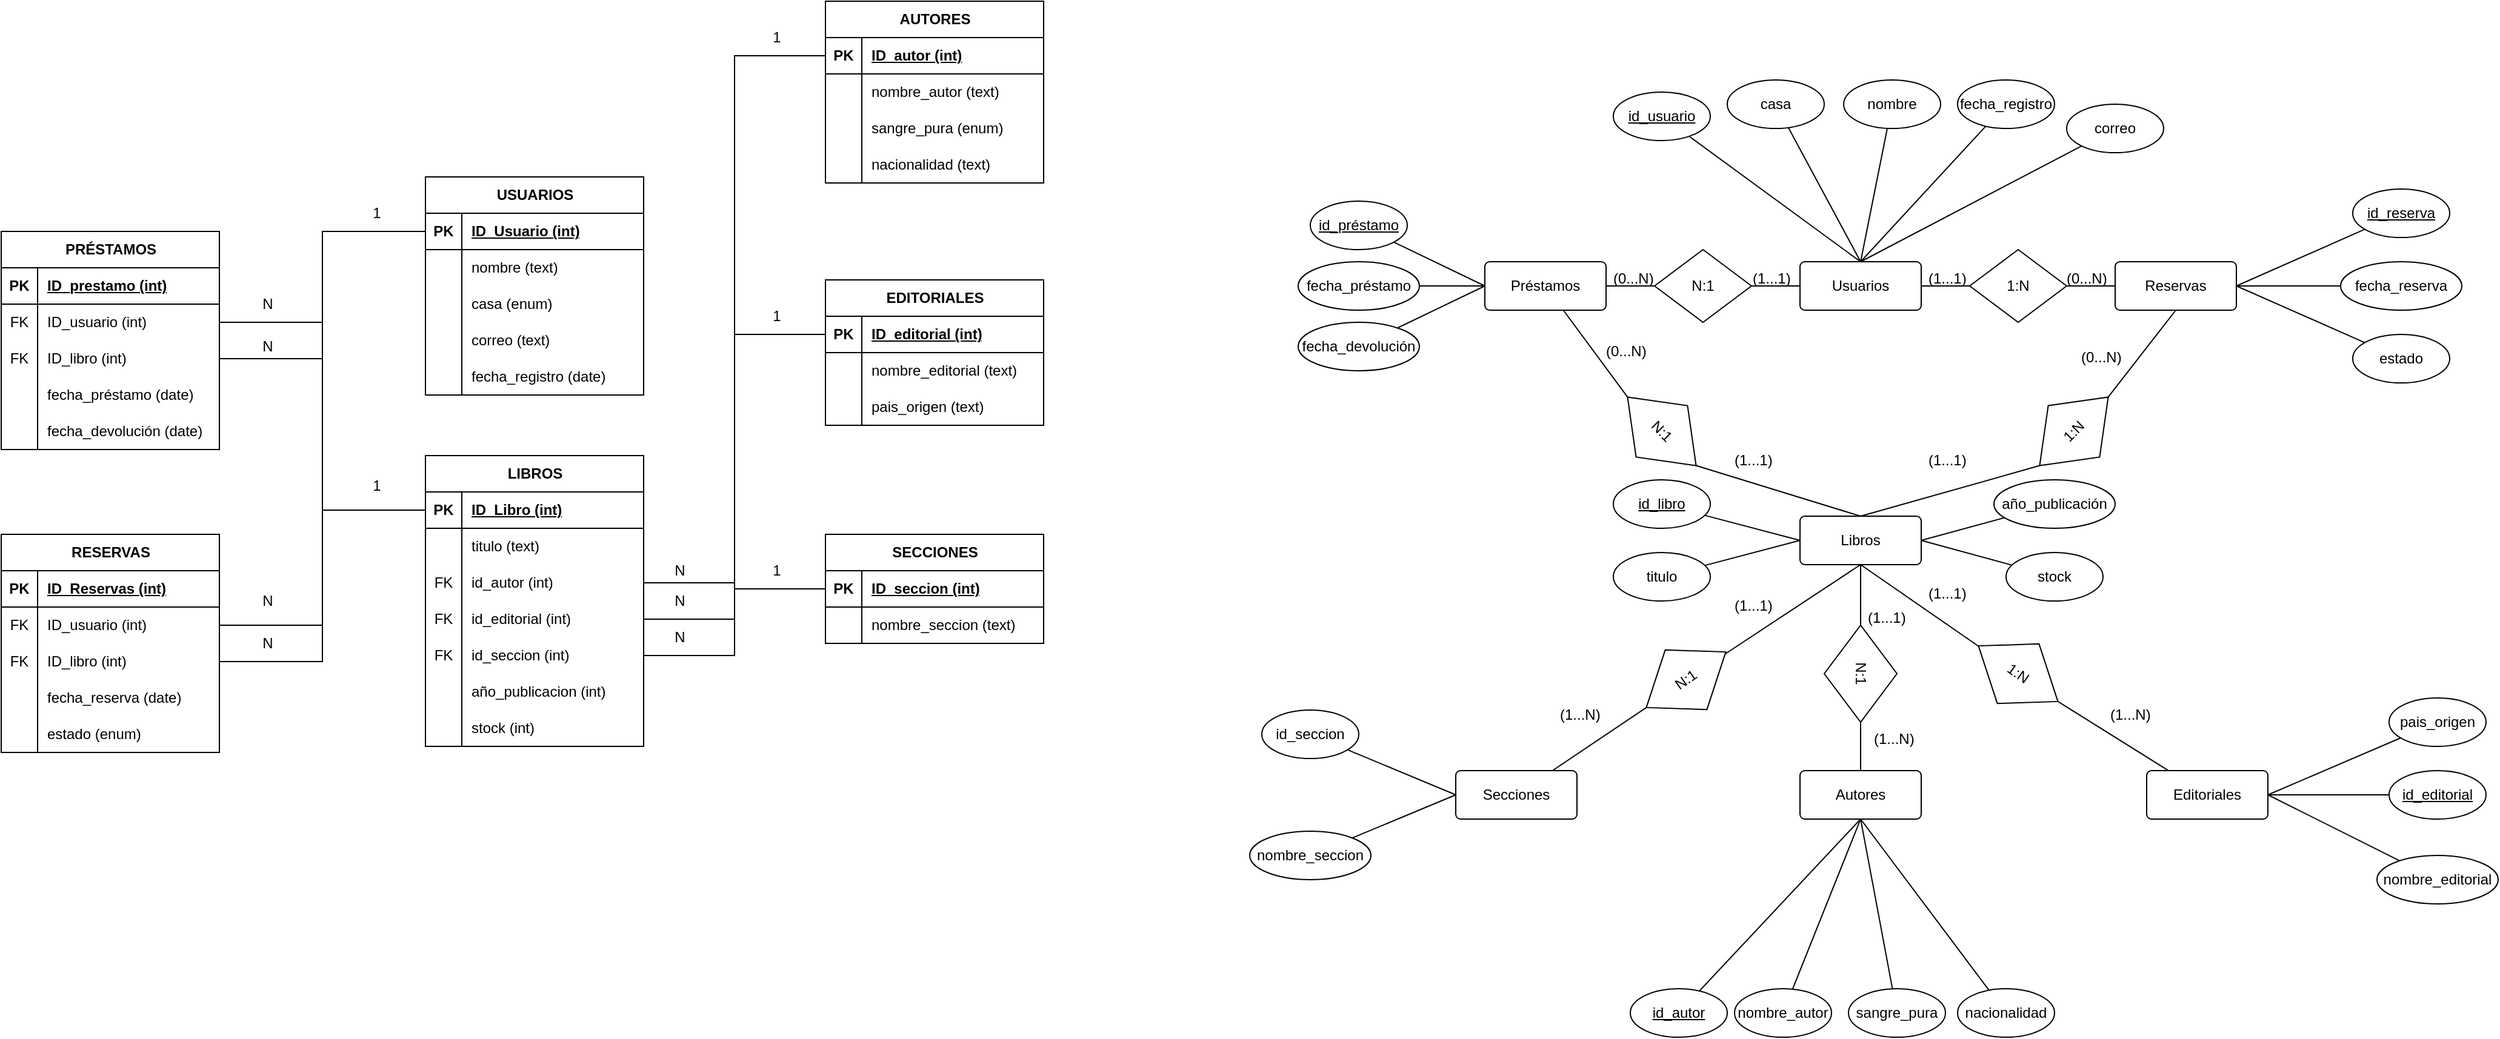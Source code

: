 <mxfile version="26.1.2">
  <diagram name="Página-1" id="eYLxZaMMZ2DkyjhPxQaS">
    <mxGraphModel dx="3392" dy="923" grid="1" gridSize="10" guides="1" tooltips="1" connect="1" arrows="1" fold="1" page="1" pageScale="1" pageWidth="827" pageHeight="1169" math="0" shadow="0">
      <root>
        <mxCell id="0" />
        <mxCell id="1" parent="0" />
        <mxCell id="jKOQNRFLOo-bzm7cOAmP-8" style="rounded=0;orthogonalLoop=1;jettySize=auto;html=1;entryX=1;entryY=0.5;entryDx=0;entryDy=0;endArrow=none;startFill=0;" parent="1" source="jKOQNRFLOo-bzm7cOAmP-10" target="jKOQNRFLOo-bzm7cOAmP-6" edge="1">
          <mxGeometry relative="1" as="geometry" />
        </mxCell>
        <mxCell id="jKOQNRFLOo-bzm7cOAmP-9" style="rounded=0;orthogonalLoop=1;jettySize=auto;html=1;entryX=0;entryY=0.5;entryDx=0;entryDy=0;endArrow=none;startFill=0;" parent="1" source="jKOQNRFLOo-bzm7cOAmP-12" target="jKOQNRFLOo-bzm7cOAmP-7" edge="1">
          <mxGeometry relative="1" as="geometry" />
        </mxCell>
        <mxCell id="jKOQNRFLOo-bzm7cOAmP-1" value="Usuarios" style="rounded=1;arcSize=10;whiteSpace=wrap;html=1;align=center;" parent="1" vertex="1">
          <mxGeometry x="364" y="240" width="100" height="40" as="geometry" />
        </mxCell>
        <mxCell id="jKOQNRFLOo-bzm7cOAmP-21" style="rounded=0;orthogonalLoop=1;jettySize=auto;html=1;entryX=0.5;entryY=1;entryDx=0;entryDy=0;endArrow=none;startFill=0;" parent="1" source="jKOQNRFLOo-bzm7cOAmP-25" target="jKOQNRFLOo-bzm7cOAmP-5" edge="1">
          <mxGeometry relative="1" as="geometry" />
        </mxCell>
        <mxCell id="jKOQNRFLOo-bzm7cOAmP-2" value="Autores" style="rounded=1;arcSize=10;whiteSpace=wrap;html=1;align=center;" parent="1" vertex="1">
          <mxGeometry x="364" y="660" width="100" height="40" as="geometry" />
        </mxCell>
        <mxCell id="jKOQNRFLOo-bzm7cOAmP-22" style="rounded=0;orthogonalLoop=1;jettySize=auto;html=1;entryX=0.5;entryY=1;entryDx=0;entryDy=0;endArrow=none;startFill=0;" parent="1" source="jKOQNRFLOo-bzm7cOAmP-27" target="jKOQNRFLOo-bzm7cOAmP-5" edge="1">
          <mxGeometry relative="1" as="geometry" />
        </mxCell>
        <mxCell id="jKOQNRFLOo-bzm7cOAmP-3" value="Editoriales" style="rounded=1;arcSize=10;whiteSpace=wrap;html=1;align=center;" parent="1" vertex="1">
          <mxGeometry x="650" y="660" width="100" height="40" as="geometry" />
        </mxCell>
        <mxCell id="jKOQNRFLOo-bzm7cOAmP-20" style="rounded=0;orthogonalLoop=1;jettySize=auto;html=1;entryX=0.5;entryY=1;entryDx=0;entryDy=0;endArrow=none;startFill=0;" parent="1" source="jKOQNRFLOo-bzm7cOAmP-23" target="jKOQNRFLOo-bzm7cOAmP-5" edge="1">
          <mxGeometry relative="1" as="geometry" />
        </mxCell>
        <mxCell id="jKOQNRFLOo-bzm7cOAmP-4" value="Secciones" style="rounded=1;arcSize=10;whiteSpace=wrap;html=1;align=center;" parent="1" vertex="1">
          <mxGeometry x="80" y="660" width="100" height="40" as="geometry" />
        </mxCell>
        <mxCell id="jKOQNRFLOo-bzm7cOAmP-15" style="rounded=0;orthogonalLoop=1;jettySize=auto;html=1;entryX=0.5;entryY=1;entryDx=0;entryDy=0;endArrow=none;startFill=0;exitX=1;exitY=0.5;exitDx=0;exitDy=0;" parent="1" source="jKOQNRFLOo-bzm7cOAmP-18" target="jKOQNRFLOo-bzm7cOAmP-7" edge="1">
          <mxGeometry relative="1" as="geometry" />
        </mxCell>
        <mxCell id="jKOQNRFLOo-bzm7cOAmP-5" value="Libros" style="rounded=1;arcSize=10;whiteSpace=wrap;html=1;align=center;" parent="1" vertex="1">
          <mxGeometry x="364" y="450" width="100" height="40" as="geometry" />
        </mxCell>
        <mxCell id="jKOQNRFLOo-bzm7cOAmP-14" style="rounded=0;orthogonalLoop=1;jettySize=auto;html=1;entryX=0.5;entryY=0;entryDx=0;entryDy=0;endArrow=none;startFill=0;exitX=1;exitY=0.5;exitDx=0;exitDy=0;" parent="1" source="jKOQNRFLOo-bzm7cOAmP-16" target="jKOQNRFLOo-bzm7cOAmP-5" edge="1">
          <mxGeometry relative="1" as="geometry" />
        </mxCell>
        <mxCell id="jKOQNRFLOo-bzm7cOAmP-6" value="Préstamos" style="rounded=1;arcSize=10;whiteSpace=wrap;html=1;align=center;" parent="1" vertex="1">
          <mxGeometry x="104" y="240" width="100" height="40" as="geometry" />
        </mxCell>
        <mxCell id="jKOQNRFLOo-bzm7cOAmP-7" value="Reservas" style="rounded=1;arcSize=10;whiteSpace=wrap;html=1;align=center;" parent="1" vertex="1">
          <mxGeometry x="624" y="240" width="100" height="40" as="geometry" />
        </mxCell>
        <mxCell id="jKOQNRFLOo-bzm7cOAmP-11" value="" style="rounded=0;orthogonalLoop=1;jettySize=auto;html=1;entryX=1;entryY=0.5;entryDx=0;entryDy=0;endArrow=none;startFill=0;" parent="1" source="jKOQNRFLOo-bzm7cOAmP-1" target="jKOQNRFLOo-bzm7cOAmP-10" edge="1">
          <mxGeometry relative="1" as="geometry">
            <mxPoint x="364" y="260" as="sourcePoint" />
            <mxPoint x="204" y="260" as="targetPoint" />
          </mxGeometry>
        </mxCell>
        <mxCell id="jKOQNRFLOo-bzm7cOAmP-10" value="N:1" style="shape=rhombus;perimeter=rhombusPerimeter;whiteSpace=wrap;html=1;align=center;" parent="1" vertex="1">
          <mxGeometry x="244" y="230" width="80" height="60" as="geometry" />
        </mxCell>
        <mxCell id="jKOQNRFLOo-bzm7cOAmP-13" value="" style="rounded=0;orthogonalLoop=1;jettySize=auto;html=1;entryX=0;entryY=0.5;entryDx=0;entryDy=0;endArrow=none;startFill=0;" parent="1" source="jKOQNRFLOo-bzm7cOAmP-1" target="jKOQNRFLOo-bzm7cOAmP-12" edge="1">
          <mxGeometry relative="1" as="geometry">
            <mxPoint x="464" y="260" as="sourcePoint" />
            <mxPoint x="624" y="260" as="targetPoint" />
          </mxGeometry>
        </mxCell>
        <mxCell id="jKOQNRFLOo-bzm7cOAmP-12" value="1:N" style="shape=rhombus;perimeter=rhombusPerimeter;whiteSpace=wrap;html=1;align=center;" parent="1" vertex="1">
          <mxGeometry x="504" y="230" width="80" height="60" as="geometry" />
        </mxCell>
        <mxCell id="jKOQNRFLOo-bzm7cOAmP-17" value="" style="rounded=0;orthogonalLoop=1;jettySize=auto;html=1;entryX=0;entryY=0.5;entryDx=0;entryDy=0;endArrow=none;startFill=0;" parent="1" source="jKOQNRFLOo-bzm7cOAmP-6" target="jKOQNRFLOo-bzm7cOAmP-16" edge="1">
          <mxGeometry relative="1" as="geometry">
            <mxPoint x="181" y="280" as="sourcePoint" />
            <mxPoint x="414" y="450" as="targetPoint" />
          </mxGeometry>
        </mxCell>
        <mxCell id="jKOQNRFLOo-bzm7cOAmP-16" value="N:1" style="shape=rhombus;perimeter=rhombusPerimeter;whiteSpace=wrap;html=1;align=center;rotation=45;" parent="1" vertex="1">
          <mxGeometry x="210" y="350" width="80" height="60" as="geometry" />
        </mxCell>
        <mxCell id="jKOQNRFLOo-bzm7cOAmP-19" value="" style="rounded=0;orthogonalLoop=1;jettySize=auto;html=1;entryX=0;entryY=0.5;entryDx=0;entryDy=0;endArrow=none;startFill=0;exitX=0.5;exitY=0;exitDx=0;exitDy=0;" parent="1" source="jKOQNRFLOo-bzm7cOAmP-5" target="jKOQNRFLOo-bzm7cOAmP-18" edge="1">
          <mxGeometry relative="1" as="geometry">
            <mxPoint x="414" y="450" as="sourcePoint" />
            <mxPoint x="674" y="280" as="targetPoint" />
          </mxGeometry>
        </mxCell>
        <mxCell id="jKOQNRFLOo-bzm7cOAmP-18" value="1:N" style="shape=rhombus;perimeter=rhombusPerimeter;whiteSpace=wrap;html=1;align=center;rotation=315;" parent="1" vertex="1">
          <mxGeometry x="550" y="350" width="80" height="60" as="geometry" />
        </mxCell>
        <mxCell id="jKOQNRFLOo-bzm7cOAmP-24" value="" style="rounded=0;orthogonalLoop=1;jettySize=auto;html=1;entryX=0;entryY=0.5;entryDx=0;entryDy=0;endArrow=none;startFill=0;" parent="1" source="jKOQNRFLOo-bzm7cOAmP-4" target="jKOQNRFLOo-bzm7cOAmP-23" edge="1">
          <mxGeometry relative="1" as="geometry">
            <mxPoint x="160" y="660" as="sourcePoint" />
            <mxPoint x="414" y="490" as="targetPoint" />
          </mxGeometry>
        </mxCell>
        <mxCell id="jKOQNRFLOo-bzm7cOAmP-23" value="N:1" style="shape=rhombus;perimeter=rhombusPerimeter;whiteSpace=wrap;html=1;align=center;rotation=325;" parent="1" vertex="1">
          <mxGeometry x="230" y="555" width="80" height="60" as="geometry" />
        </mxCell>
        <mxCell id="jKOQNRFLOo-bzm7cOAmP-26" value="" style="rounded=0;orthogonalLoop=1;jettySize=auto;html=1;entryX=1;entryY=0.5;entryDx=0;entryDy=0;endArrow=none;startFill=0;" parent="1" source="jKOQNRFLOo-bzm7cOAmP-2" target="jKOQNRFLOo-bzm7cOAmP-25" edge="1">
          <mxGeometry relative="1" as="geometry">
            <mxPoint x="414" y="660" as="sourcePoint" />
            <mxPoint x="414" y="490" as="targetPoint" />
          </mxGeometry>
        </mxCell>
        <mxCell id="jKOQNRFLOo-bzm7cOAmP-25" value="N:1" style="shape=rhombus;perimeter=rhombusPerimeter;whiteSpace=wrap;html=1;align=center;rotation=90;" parent="1" vertex="1">
          <mxGeometry x="374" y="550" width="80" height="60" as="geometry" />
        </mxCell>
        <mxCell id="jKOQNRFLOo-bzm7cOAmP-29" value="" style="rounded=0;orthogonalLoop=1;jettySize=auto;html=1;entryX=1;entryY=0.5;entryDx=0;entryDy=0;endArrow=none;startFill=0;" parent="1" source="jKOQNRFLOo-bzm7cOAmP-3" target="jKOQNRFLOo-bzm7cOAmP-27" edge="1">
          <mxGeometry relative="1" as="geometry">
            <mxPoint x="670" y="660" as="sourcePoint" />
            <mxPoint x="414" y="490" as="targetPoint" />
          </mxGeometry>
        </mxCell>
        <mxCell id="jKOQNRFLOo-bzm7cOAmP-27" value="1:N" style="shape=rhombus;perimeter=rhombusPerimeter;whiteSpace=wrap;html=1;align=center;rotation=35;" parent="1" vertex="1">
          <mxGeometry x="504" y="550" width="80" height="60" as="geometry" />
        </mxCell>
        <mxCell id="jKOQNRFLOo-bzm7cOAmP-35" style="rounded=0;orthogonalLoop=1;jettySize=auto;html=1;entryX=0.5;entryY=0;entryDx=0;entryDy=0;endArrow=none;startFill=0;" parent="1" source="jKOQNRFLOo-bzm7cOAmP-30" target="jKOQNRFLOo-bzm7cOAmP-1" edge="1">
          <mxGeometry relative="1" as="geometry" />
        </mxCell>
        <mxCell id="jKOQNRFLOo-bzm7cOAmP-30" value="id_usuario" style="ellipse;whiteSpace=wrap;html=1;align=center;fontStyle=4;" parent="1" vertex="1">
          <mxGeometry x="210" y="100" width="80" height="40" as="geometry" />
        </mxCell>
        <mxCell id="jKOQNRFLOo-bzm7cOAmP-37" style="rounded=0;orthogonalLoop=1;jettySize=auto;html=1;entryX=0.5;entryY=0;entryDx=0;entryDy=0;endArrow=none;startFill=0;" parent="1" source="jKOQNRFLOo-bzm7cOAmP-31" target="jKOQNRFLOo-bzm7cOAmP-1" edge="1">
          <mxGeometry relative="1" as="geometry" />
        </mxCell>
        <mxCell id="jKOQNRFLOo-bzm7cOAmP-31" value="nombre" style="ellipse;whiteSpace=wrap;html=1;align=center;" parent="1" vertex="1">
          <mxGeometry x="400" y="90" width="80" height="40" as="geometry" />
        </mxCell>
        <mxCell id="jKOQNRFLOo-bzm7cOAmP-36" style="rounded=0;orthogonalLoop=1;jettySize=auto;html=1;entryX=0.5;entryY=0;entryDx=0;entryDy=0;endArrow=none;startFill=0;" parent="1" source="jKOQNRFLOo-bzm7cOAmP-32" target="jKOQNRFLOo-bzm7cOAmP-1" edge="1">
          <mxGeometry relative="1" as="geometry" />
        </mxCell>
        <mxCell id="jKOQNRFLOo-bzm7cOAmP-32" value="casa" style="ellipse;whiteSpace=wrap;html=1;align=center;" parent="1" vertex="1">
          <mxGeometry x="304" y="90" width="80" height="40" as="geometry" />
        </mxCell>
        <mxCell id="jKOQNRFLOo-bzm7cOAmP-39" style="rounded=0;orthogonalLoop=1;jettySize=auto;html=1;entryX=0.5;entryY=0;entryDx=0;entryDy=0;endArrow=none;startFill=0;" parent="1" source="jKOQNRFLOo-bzm7cOAmP-33" target="jKOQNRFLOo-bzm7cOAmP-1" edge="1">
          <mxGeometry relative="1" as="geometry" />
        </mxCell>
        <mxCell id="jKOQNRFLOo-bzm7cOAmP-33" value="correo" style="ellipse;whiteSpace=wrap;html=1;align=center;" parent="1" vertex="1">
          <mxGeometry x="584" y="110" width="80" height="40" as="geometry" />
        </mxCell>
        <mxCell id="jKOQNRFLOo-bzm7cOAmP-38" style="rounded=0;orthogonalLoop=1;jettySize=auto;html=1;entryX=0.5;entryY=0;entryDx=0;entryDy=0;endArrow=none;startFill=0;" parent="1" source="jKOQNRFLOo-bzm7cOAmP-34" target="jKOQNRFLOo-bzm7cOAmP-1" edge="1">
          <mxGeometry relative="1" as="geometry" />
        </mxCell>
        <mxCell id="jKOQNRFLOo-bzm7cOAmP-34" value="fecha_registro" style="ellipse;whiteSpace=wrap;html=1;align=center;" parent="1" vertex="1">
          <mxGeometry x="494" y="90" width="80" height="40" as="geometry" />
        </mxCell>
        <mxCell id="jKOQNRFLOo-bzm7cOAmP-46" style="rounded=0;orthogonalLoop=1;jettySize=auto;html=1;entryX=0.5;entryY=1;entryDx=0;entryDy=0;endArrow=none;startFill=0;" parent="1" source="jKOQNRFLOo-bzm7cOAmP-40" target="jKOQNRFLOo-bzm7cOAmP-2" edge="1">
          <mxGeometry relative="1" as="geometry" />
        </mxCell>
        <mxCell id="jKOQNRFLOo-bzm7cOAmP-40" value="id_autor" style="ellipse;whiteSpace=wrap;html=1;align=center;fontStyle=4;" parent="1" vertex="1">
          <mxGeometry x="224" y="840" width="80" height="40" as="geometry" />
        </mxCell>
        <mxCell id="jKOQNRFLOo-bzm7cOAmP-47" style="rounded=0;orthogonalLoop=1;jettySize=auto;html=1;entryX=0.5;entryY=1;entryDx=0;entryDy=0;endArrow=none;startFill=0;" parent="1" source="jKOQNRFLOo-bzm7cOAmP-43" target="jKOQNRFLOo-bzm7cOAmP-2" edge="1">
          <mxGeometry relative="1" as="geometry" />
        </mxCell>
        <mxCell id="jKOQNRFLOo-bzm7cOAmP-43" value="nombre_autor" style="ellipse;whiteSpace=wrap;html=1;align=center;" parent="1" vertex="1">
          <mxGeometry x="310" y="840" width="80" height="40" as="geometry" />
        </mxCell>
        <mxCell id="jKOQNRFLOo-bzm7cOAmP-49" style="rounded=0;orthogonalLoop=1;jettySize=auto;html=1;entryX=0.5;entryY=1;entryDx=0;entryDy=0;endArrow=none;startFill=0;" parent="1" source="jKOQNRFLOo-bzm7cOAmP-44" target="jKOQNRFLOo-bzm7cOAmP-2" edge="1">
          <mxGeometry relative="1" as="geometry" />
        </mxCell>
        <mxCell id="jKOQNRFLOo-bzm7cOAmP-44" value="sangre_pura" style="ellipse;whiteSpace=wrap;html=1;align=center;" parent="1" vertex="1">
          <mxGeometry x="404" y="840" width="80" height="40" as="geometry" />
        </mxCell>
        <mxCell id="jKOQNRFLOo-bzm7cOAmP-50" style="rounded=0;orthogonalLoop=1;jettySize=auto;html=1;entryX=0.5;entryY=1;entryDx=0;entryDy=0;endArrow=none;startFill=0;" parent="1" source="jKOQNRFLOo-bzm7cOAmP-45" target="jKOQNRFLOo-bzm7cOAmP-2" edge="1">
          <mxGeometry relative="1" as="geometry" />
        </mxCell>
        <mxCell id="jKOQNRFLOo-bzm7cOAmP-45" value="nacionalidad" style="ellipse;whiteSpace=wrap;html=1;align=center;" parent="1" vertex="1">
          <mxGeometry x="494" y="840" width="80" height="40" as="geometry" />
        </mxCell>
        <mxCell id="jKOQNRFLOo-bzm7cOAmP-51" value="id_editorial" style="ellipse;whiteSpace=wrap;html=1;align=center;fontStyle=4;" parent="1" vertex="1">
          <mxGeometry x="850" y="660" width="80" height="40" as="geometry" />
        </mxCell>
        <mxCell id="jKOQNRFLOo-bzm7cOAmP-56" style="rounded=0;orthogonalLoop=1;jettySize=auto;html=1;entryX=1;entryY=0.5;entryDx=0;entryDy=0;endArrow=none;startFill=0;" parent="1" source="jKOQNRFLOo-bzm7cOAmP-52" target="jKOQNRFLOo-bzm7cOAmP-3" edge="1">
          <mxGeometry relative="1" as="geometry" />
        </mxCell>
        <mxCell id="jKOQNRFLOo-bzm7cOAmP-52" value="nombre_editorial" style="ellipse;whiteSpace=wrap;html=1;align=center;" parent="1" vertex="1">
          <mxGeometry x="840" y="730" width="100" height="40" as="geometry" />
        </mxCell>
        <mxCell id="jKOQNRFLOo-bzm7cOAmP-55" style="rounded=0;orthogonalLoop=1;jettySize=auto;html=1;entryX=1;entryY=0.5;entryDx=0;entryDy=0;endArrow=none;startFill=0;" parent="1" source="jKOQNRFLOo-bzm7cOAmP-53" target="jKOQNRFLOo-bzm7cOAmP-3" edge="1">
          <mxGeometry relative="1" as="geometry" />
        </mxCell>
        <mxCell id="jKOQNRFLOo-bzm7cOAmP-53" value="pais_origen" style="ellipse;whiteSpace=wrap;html=1;align=center;" parent="1" vertex="1">
          <mxGeometry x="850" y="600" width="80" height="40" as="geometry" />
        </mxCell>
        <mxCell id="jKOQNRFLOo-bzm7cOAmP-54" style="rounded=0;orthogonalLoop=1;jettySize=auto;html=1;entryX=1;entryY=0.5;entryDx=0;entryDy=0;endArrow=none;startFill=0;" parent="1" source="jKOQNRFLOo-bzm7cOAmP-51" target="jKOQNRFLOo-bzm7cOAmP-3" edge="1">
          <mxGeometry relative="1" as="geometry">
            <mxPoint x="770" y="690" as="targetPoint" />
          </mxGeometry>
        </mxCell>
        <mxCell id="jKOQNRFLOo-bzm7cOAmP-61" style="rounded=0;orthogonalLoop=1;jettySize=auto;html=1;entryX=0;entryY=0.5;entryDx=0;entryDy=0;endArrow=none;startFill=0;" parent="1" source="jKOQNRFLOo-bzm7cOAmP-57" target="jKOQNRFLOo-bzm7cOAmP-4" edge="1">
          <mxGeometry relative="1" as="geometry" />
        </mxCell>
        <mxCell id="jKOQNRFLOo-bzm7cOAmP-57" value="id_seccion" style="ellipse;whiteSpace=wrap;html=1;align=center;" parent="1" vertex="1">
          <mxGeometry x="-80" y="610" width="80" height="40" as="geometry" />
        </mxCell>
        <mxCell id="jKOQNRFLOo-bzm7cOAmP-59" style="rounded=0;orthogonalLoop=1;jettySize=auto;html=1;entryX=0;entryY=0.5;entryDx=0;entryDy=0;endArrow=none;startFill=0;" parent="1" source="jKOQNRFLOo-bzm7cOAmP-58" target="jKOQNRFLOo-bzm7cOAmP-4" edge="1">
          <mxGeometry relative="1" as="geometry" />
        </mxCell>
        <mxCell id="jKOQNRFLOo-bzm7cOAmP-58" value="nombre_seccion" style="ellipse;whiteSpace=wrap;html=1;align=center;" parent="1" vertex="1">
          <mxGeometry x="-90" y="710" width="100" height="40" as="geometry" />
        </mxCell>
        <mxCell id="wEcu8I4KG8E5HgLeQW_K-2" style="rounded=0;orthogonalLoop=1;jettySize=auto;html=1;entryX=0;entryY=0.5;entryDx=0;entryDy=0;endArrow=none;startFill=0;" parent="1" source="wEcu8I4KG8E5HgLeQW_K-1" target="jKOQNRFLOo-bzm7cOAmP-5" edge="1">
          <mxGeometry relative="1" as="geometry" />
        </mxCell>
        <mxCell id="wEcu8I4KG8E5HgLeQW_K-1" value="id_libro" style="ellipse;whiteSpace=wrap;html=1;align=center;fontStyle=4;" parent="1" vertex="1">
          <mxGeometry x="210" y="420" width="80" height="40" as="geometry" />
        </mxCell>
        <mxCell id="wEcu8I4KG8E5HgLeQW_K-4" style="rounded=0;orthogonalLoop=1;jettySize=auto;html=1;entryX=0;entryY=0.5;entryDx=0;entryDy=0;endArrow=none;startFill=0;" parent="1" source="wEcu8I4KG8E5HgLeQW_K-3" target="jKOQNRFLOo-bzm7cOAmP-5" edge="1">
          <mxGeometry relative="1" as="geometry" />
        </mxCell>
        <mxCell id="wEcu8I4KG8E5HgLeQW_K-3" value="titulo" style="ellipse;whiteSpace=wrap;html=1;align=center;" parent="1" vertex="1">
          <mxGeometry x="210" y="480" width="80" height="40" as="geometry" />
        </mxCell>
        <mxCell id="wEcu8I4KG8E5HgLeQW_K-6" style="rounded=0;orthogonalLoop=1;jettySize=auto;html=1;entryX=1;entryY=0.5;entryDx=0;entryDy=0;endArrow=none;startFill=0;" parent="1" source="wEcu8I4KG8E5HgLeQW_K-5" target="jKOQNRFLOo-bzm7cOAmP-5" edge="1">
          <mxGeometry relative="1" as="geometry" />
        </mxCell>
        <mxCell id="wEcu8I4KG8E5HgLeQW_K-5" value="año_publicación" style="ellipse;whiteSpace=wrap;html=1;align=center;" parent="1" vertex="1">
          <mxGeometry x="524" y="420" width="100" height="40" as="geometry" />
        </mxCell>
        <mxCell id="wEcu8I4KG8E5HgLeQW_K-8" style="rounded=0;orthogonalLoop=1;jettySize=auto;html=1;entryX=1;entryY=0.5;entryDx=0;entryDy=0;endArrow=none;startFill=0;" parent="1" source="wEcu8I4KG8E5HgLeQW_K-7" target="jKOQNRFLOo-bzm7cOAmP-5" edge="1">
          <mxGeometry relative="1" as="geometry" />
        </mxCell>
        <mxCell id="wEcu8I4KG8E5HgLeQW_K-7" value="stock" style="ellipse;whiteSpace=wrap;html=1;align=center;" parent="1" vertex="1">
          <mxGeometry x="534" y="480" width="80" height="40" as="geometry" />
        </mxCell>
        <mxCell id="wEcu8I4KG8E5HgLeQW_K-11" style="rounded=0;orthogonalLoop=1;jettySize=auto;html=1;entryX=0;entryY=0.5;entryDx=0;entryDy=0;endArrow=none;startFill=0;" parent="1" source="wEcu8I4KG8E5HgLeQW_K-10" target="jKOQNRFLOo-bzm7cOAmP-6" edge="1">
          <mxGeometry relative="1" as="geometry" />
        </mxCell>
        <mxCell id="wEcu8I4KG8E5HgLeQW_K-10" value="id_préstamo" style="ellipse;whiteSpace=wrap;html=1;align=center;fontStyle=4;" parent="1" vertex="1">
          <mxGeometry x="-40" y="190" width="80" height="40" as="geometry" />
        </mxCell>
        <mxCell id="wEcu8I4KG8E5HgLeQW_K-13" style="rounded=0;orthogonalLoop=1;jettySize=auto;html=1;entryX=0;entryY=0.5;entryDx=0;entryDy=0;endArrow=none;startFill=0;" parent="1" source="wEcu8I4KG8E5HgLeQW_K-12" target="jKOQNRFLOo-bzm7cOAmP-6" edge="1">
          <mxGeometry relative="1" as="geometry" />
        </mxCell>
        <mxCell id="wEcu8I4KG8E5HgLeQW_K-12" value="fecha_préstamo" style="ellipse;whiteSpace=wrap;html=1;align=center;" parent="1" vertex="1">
          <mxGeometry x="-50" y="240" width="100" height="40" as="geometry" />
        </mxCell>
        <mxCell id="wEcu8I4KG8E5HgLeQW_K-15" style="rounded=0;orthogonalLoop=1;jettySize=auto;html=1;entryX=0;entryY=0.5;entryDx=0;entryDy=0;endArrow=none;startFill=0;" parent="1" source="wEcu8I4KG8E5HgLeQW_K-14" target="jKOQNRFLOo-bzm7cOAmP-6" edge="1">
          <mxGeometry relative="1" as="geometry" />
        </mxCell>
        <mxCell id="wEcu8I4KG8E5HgLeQW_K-14" value="fecha_devolución" style="ellipse;whiteSpace=wrap;html=1;align=center;" parent="1" vertex="1">
          <mxGeometry x="-50" y="290" width="100" height="40" as="geometry" />
        </mxCell>
        <mxCell id="wEcu8I4KG8E5HgLeQW_K-21" style="rounded=0;orthogonalLoop=1;jettySize=auto;html=1;entryX=1;entryY=0.5;entryDx=0;entryDy=0;endArrow=none;startFill=0;" parent="1" source="wEcu8I4KG8E5HgLeQW_K-16" target="jKOQNRFLOo-bzm7cOAmP-7" edge="1">
          <mxGeometry relative="1" as="geometry" />
        </mxCell>
        <mxCell id="wEcu8I4KG8E5HgLeQW_K-16" value="estado" style="ellipse;whiteSpace=wrap;html=1;align=center;" parent="1" vertex="1">
          <mxGeometry x="820" y="300" width="80" height="40" as="geometry" />
        </mxCell>
        <mxCell id="wEcu8I4KG8E5HgLeQW_K-19" style="rounded=0;orthogonalLoop=1;jettySize=auto;html=1;entryX=1;entryY=0.5;entryDx=0;entryDy=0;endArrow=none;startFill=0;" parent="1" source="wEcu8I4KG8E5HgLeQW_K-17" target="jKOQNRFLOo-bzm7cOAmP-7" edge="1">
          <mxGeometry relative="1" as="geometry" />
        </mxCell>
        <mxCell id="wEcu8I4KG8E5HgLeQW_K-17" value="id_reserva" style="ellipse;whiteSpace=wrap;html=1;align=center;fontStyle=4;" parent="1" vertex="1">
          <mxGeometry x="820" y="180" width="80" height="40" as="geometry" />
        </mxCell>
        <mxCell id="wEcu8I4KG8E5HgLeQW_K-20" style="rounded=0;orthogonalLoop=1;jettySize=auto;html=1;entryX=1;entryY=0.5;entryDx=0;entryDy=0;endArrow=none;startFill=0;" parent="1" source="wEcu8I4KG8E5HgLeQW_K-18" target="jKOQNRFLOo-bzm7cOAmP-7" edge="1">
          <mxGeometry relative="1" as="geometry" />
        </mxCell>
        <mxCell id="wEcu8I4KG8E5HgLeQW_K-18" value="fecha_reserva" style="ellipse;whiteSpace=wrap;html=1;align=center;" parent="1" vertex="1">
          <mxGeometry x="810" y="240" width="100" height="40" as="geometry" />
        </mxCell>
        <mxCell id="wEcu8I4KG8E5HgLeQW_K-22" value="(0...N)" style="text;strokeColor=none;fillColor=none;spacingLeft=4;spacingRight=4;overflow=hidden;rotatable=0;points=[[0,0.5],[1,0.5]];portConstraint=eastwest;fontSize=12;whiteSpace=wrap;html=1;" parent="1" vertex="1">
          <mxGeometry x="204" y="240" width="46" height="30" as="geometry" />
        </mxCell>
        <mxCell id="wEcu8I4KG8E5HgLeQW_K-23" value="(1...1)" style="text;strokeColor=none;fillColor=none;spacingLeft=4;spacingRight=4;overflow=hidden;rotatable=0;points=[[0,0.5],[1,0.5]];portConstraint=eastwest;fontSize=12;whiteSpace=wrap;html=1;" parent="1" vertex="1">
          <mxGeometry x="319" y="240" width="50" height="30" as="geometry" />
        </mxCell>
        <mxCell id="wEcu8I4KG8E5HgLeQW_K-25" value="(0...N)" style="text;strokeColor=none;fillColor=none;spacingLeft=4;spacingRight=4;overflow=hidden;rotatable=0;points=[[0,0.5],[1,0.5]];portConstraint=eastwest;fontSize=12;whiteSpace=wrap;html=1;" parent="1" vertex="1">
          <mxGeometry x="198" y="300" width="46" height="30" as="geometry" />
        </mxCell>
        <mxCell id="wEcu8I4KG8E5HgLeQW_K-26" value="(1...1)" style="text;strokeColor=none;fillColor=none;spacingLeft=4;spacingRight=4;overflow=hidden;rotatable=0;points=[[0,0.5],[1,0.5]];portConstraint=eastwest;fontSize=12;whiteSpace=wrap;html=1;" parent="1" vertex="1">
          <mxGeometry x="304" y="390" width="50" height="30" as="geometry" />
        </mxCell>
        <mxCell id="wEcu8I4KG8E5HgLeQW_K-27" value="(1...1)" style="text;strokeColor=none;fillColor=none;spacingLeft=4;spacingRight=4;overflow=hidden;rotatable=0;points=[[0,0.5],[1,0.5]];portConstraint=eastwest;fontSize=12;whiteSpace=wrap;html=1;" parent="1" vertex="1">
          <mxGeometry x="464" y="390" width="50" height="30" as="geometry" />
        </mxCell>
        <mxCell id="wEcu8I4KG8E5HgLeQW_K-28" value="(0...N)" style="text;strokeColor=none;fillColor=none;spacingLeft=4;spacingRight=4;overflow=hidden;rotatable=0;points=[[0,0.5],[1,0.5]];portConstraint=eastwest;fontSize=12;whiteSpace=wrap;html=1;" parent="1" vertex="1">
          <mxGeometry x="590" y="305" width="46" height="30" as="geometry" />
        </mxCell>
        <mxCell id="wEcu8I4KG8E5HgLeQW_K-29" value="(1...1)" style="text;strokeColor=none;fillColor=none;spacingLeft=4;spacingRight=4;overflow=hidden;rotatable=0;points=[[0,0.5],[1,0.5]];portConstraint=eastwest;fontSize=12;whiteSpace=wrap;html=1;" parent="1" vertex="1">
          <mxGeometry x="464" y="240" width="50" height="30" as="geometry" />
        </mxCell>
        <mxCell id="wEcu8I4KG8E5HgLeQW_K-30" value="(0...N)" style="text;strokeColor=none;fillColor=none;spacingLeft=4;spacingRight=4;overflow=hidden;rotatable=0;points=[[0,0.5],[1,0.5]];portConstraint=eastwest;fontSize=12;whiteSpace=wrap;html=1;" parent="1" vertex="1">
          <mxGeometry x="578" y="240" width="46" height="30" as="geometry" />
        </mxCell>
        <mxCell id="wEcu8I4KG8E5HgLeQW_K-31" value="(1...1)" style="text;strokeColor=none;fillColor=none;spacingLeft=4;spacingRight=4;overflow=hidden;rotatable=0;points=[[0,0.5],[1,0.5]];portConstraint=eastwest;fontSize=12;whiteSpace=wrap;html=1;" parent="1" vertex="1">
          <mxGeometry x="304" y="510" width="50" height="30" as="geometry" />
        </mxCell>
        <mxCell id="wEcu8I4KG8E5HgLeQW_K-32" value="(1...N)" style="text;strokeColor=none;fillColor=none;spacingLeft=4;spacingRight=4;overflow=hidden;rotatable=0;points=[[0,0.5],[1,0.5]];portConstraint=eastwest;fontSize=12;whiteSpace=wrap;html=1;" parent="1" vertex="1">
          <mxGeometry x="160" y="600" width="50" height="30" as="geometry" />
        </mxCell>
        <mxCell id="wEcu8I4KG8E5HgLeQW_K-34" value="(1...1)" style="text;strokeColor=none;fillColor=none;spacingLeft=4;spacingRight=4;overflow=hidden;rotatable=0;points=[[0,0.5],[1,0.5]];portConstraint=eastwest;fontSize=12;whiteSpace=wrap;html=1;" parent="1" vertex="1">
          <mxGeometry x="414" y="520" width="50" height="30" as="geometry" />
        </mxCell>
        <mxCell id="wEcu8I4KG8E5HgLeQW_K-35" value="(1...N)" style="text;strokeColor=none;fillColor=none;spacingLeft=4;spacingRight=4;overflow=hidden;rotatable=0;points=[[0,0.5],[1,0.5]];portConstraint=eastwest;fontSize=12;whiteSpace=wrap;html=1;" parent="1" vertex="1">
          <mxGeometry x="419" y="620" width="50" height="30" as="geometry" />
        </mxCell>
        <mxCell id="wEcu8I4KG8E5HgLeQW_K-36" value="(1...N)" style="text;strokeColor=none;fillColor=none;spacingLeft=4;spacingRight=4;overflow=hidden;rotatable=0;points=[[0,0.5],[1,0.5]];portConstraint=eastwest;fontSize=12;whiteSpace=wrap;html=1;" parent="1" vertex="1">
          <mxGeometry x="614" y="600" width="50" height="30" as="geometry" />
        </mxCell>
        <mxCell id="wEcu8I4KG8E5HgLeQW_K-37" value="(1...1)" style="text;strokeColor=none;fillColor=none;spacingLeft=4;spacingRight=4;overflow=hidden;rotatable=0;points=[[0,0.5],[1,0.5]];portConstraint=eastwest;fontSize=12;whiteSpace=wrap;html=1;" parent="1" vertex="1">
          <mxGeometry x="464" y="500" width="50" height="30" as="geometry" />
        </mxCell>
        <mxCell id="QCzEVp4T8YwXrrv308vX-1" value="PRÉSTAMOS" style="shape=table;startSize=30;container=1;collapsible=1;childLayout=tableLayout;fixedRows=1;rowLines=0;fontStyle=1;align=center;resizeLast=1;html=1;" parent="1" vertex="1">
          <mxGeometry x="-1120" y="215" width="180" height="180" as="geometry" />
        </mxCell>
        <mxCell id="QCzEVp4T8YwXrrv308vX-2" value="" style="shape=tableRow;horizontal=0;startSize=0;swimlaneHead=0;swimlaneBody=0;fillColor=none;collapsible=0;dropTarget=0;points=[[0,0.5],[1,0.5]];portConstraint=eastwest;top=0;left=0;right=0;bottom=1;" parent="QCzEVp4T8YwXrrv308vX-1" vertex="1">
          <mxGeometry y="30" width="180" height="30" as="geometry" />
        </mxCell>
        <mxCell id="QCzEVp4T8YwXrrv308vX-3" value="PK" style="shape=partialRectangle;connectable=0;fillColor=none;top=0;left=0;bottom=0;right=0;fontStyle=1;overflow=hidden;whiteSpace=wrap;html=1;" parent="QCzEVp4T8YwXrrv308vX-2" vertex="1">
          <mxGeometry width="30" height="30" as="geometry">
            <mxRectangle width="30" height="30" as="alternateBounds" />
          </mxGeometry>
        </mxCell>
        <mxCell id="QCzEVp4T8YwXrrv308vX-4" value="ID_prestamo (int)" style="shape=partialRectangle;connectable=0;fillColor=none;top=0;left=0;bottom=0;right=0;align=left;spacingLeft=6;fontStyle=5;overflow=hidden;whiteSpace=wrap;html=1;" parent="QCzEVp4T8YwXrrv308vX-2" vertex="1">
          <mxGeometry x="30" width="150" height="30" as="geometry">
            <mxRectangle width="150" height="30" as="alternateBounds" />
          </mxGeometry>
        </mxCell>
        <mxCell id="QCzEVp4T8YwXrrv308vX-5" value="" style="shape=tableRow;horizontal=0;startSize=0;swimlaneHead=0;swimlaneBody=0;fillColor=none;collapsible=0;dropTarget=0;points=[[0,0.5],[1,0.5]];portConstraint=eastwest;top=0;left=0;right=0;bottom=0;" parent="QCzEVp4T8YwXrrv308vX-1" vertex="1">
          <mxGeometry y="60" width="180" height="30" as="geometry" />
        </mxCell>
        <mxCell id="QCzEVp4T8YwXrrv308vX-6" value="FK" style="shape=partialRectangle;connectable=0;fillColor=none;top=0;left=0;bottom=0;right=0;editable=1;overflow=hidden;whiteSpace=wrap;html=1;" parent="QCzEVp4T8YwXrrv308vX-5" vertex="1">
          <mxGeometry width="30" height="30" as="geometry">
            <mxRectangle width="30" height="30" as="alternateBounds" />
          </mxGeometry>
        </mxCell>
        <mxCell id="QCzEVp4T8YwXrrv308vX-7" value="ID_usuario (int)" style="shape=partialRectangle;connectable=0;fillColor=none;top=0;left=0;bottom=0;right=0;align=left;spacingLeft=6;overflow=hidden;whiteSpace=wrap;html=1;" parent="QCzEVp4T8YwXrrv308vX-5" vertex="1">
          <mxGeometry x="30" width="150" height="30" as="geometry">
            <mxRectangle width="150" height="30" as="alternateBounds" />
          </mxGeometry>
        </mxCell>
        <mxCell id="QCzEVp4T8YwXrrv308vX-8" value="" style="shape=tableRow;horizontal=0;startSize=0;swimlaneHead=0;swimlaneBody=0;fillColor=none;collapsible=0;dropTarget=0;points=[[0,0.5],[1,0.5]];portConstraint=eastwest;top=0;left=0;right=0;bottom=0;" parent="QCzEVp4T8YwXrrv308vX-1" vertex="1">
          <mxGeometry y="90" width="180" height="30" as="geometry" />
        </mxCell>
        <mxCell id="QCzEVp4T8YwXrrv308vX-9" value="FK" style="shape=partialRectangle;connectable=0;fillColor=none;top=0;left=0;bottom=0;right=0;editable=1;overflow=hidden;whiteSpace=wrap;html=1;" parent="QCzEVp4T8YwXrrv308vX-8" vertex="1">
          <mxGeometry width="30" height="30" as="geometry">
            <mxRectangle width="30" height="30" as="alternateBounds" />
          </mxGeometry>
        </mxCell>
        <mxCell id="QCzEVp4T8YwXrrv308vX-10" value="ID_libro (int)" style="shape=partialRectangle;connectable=0;fillColor=none;top=0;left=0;bottom=0;right=0;align=left;spacingLeft=6;overflow=hidden;whiteSpace=wrap;html=1;" parent="QCzEVp4T8YwXrrv308vX-8" vertex="1">
          <mxGeometry x="30" width="150" height="30" as="geometry">
            <mxRectangle width="150" height="30" as="alternateBounds" />
          </mxGeometry>
        </mxCell>
        <mxCell id="QCzEVp4T8YwXrrv308vX-11" value="" style="shape=tableRow;horizontal=0;startSize=0;swimlaneHead=0;swimlaneBody=0;fillColor=none;collapsible=0;dropTarget=0;points=[[0,0.5],[1,0.5]];portConstraint=eastwest;top=0;left=0;right=0;bottom=0;" parent="QCzEVp4T8YwXrrv308vX-1" vertex="1">
          <mxGeometry y="120" width="180" height="30" as="geometry" />
        </mxCell>
        <mxCell id="QCzEVp4T8YwXrrv308vX-12" value="" style="shape=partialRectangle;connectable=0;fillColor=none;top=0;left=0;bottom=0;right=0;editable=1;overflow=hidden;whiteSpace=wrap;html=1;" parent="QCzEVp4T8YwXrrv308vX-11" vertex="1">
          <mxGeometry width="30" height="30" as="geometry">
            <mxRectangle width="30" height="30" as="alternateBounds" />
          </mxGeometry>
        </mxCell>
        <mxCell id="QCzEVp4T8YwXrrv308vX-13" value="fecha_préstamo (date)" style="shape=partialRectangle;connectable=0;fillColor=none;top=0;left=0;bottom=0;right=0;align=left;spacingLeft=6;overflow=hidden;whiteSpace=wrap;html=1;" parent="QCzEVp4T8YwXrrv308vX-11" vertex="1">
          <mxGeometry x="30" width="150" height="30" as="geometry">
            <mxRectangle width="150" height="30" as="alternateBounds" />
          </mxGeometry>
        </mxCell>
        <mxCell id="QCzEVp4T8YwXrrv308vX-92" style="shape=tableRow;horizontal=0;startSize=0;swimlaneHead=0;swimlaneBody=0;fillColor=none;collapsible=0;dropTarget=0;points=[[0,0.5],[1,0.5]];portConstraint=eastwest;top=0;left=0;right=0;bottom=0;" parent="QCzEVp4T8YwXrrv308vX-1" vertex="1">
          <mxGeometry y="150" width="180" height="30" as="geometry" />
        </mxCell>
        <mxCell id="QCzEVp4T8YwXrrv308vX-93" style="shape=partialRectangle;connectable=0;fillColor=none;top=0;left=0;bottom=0;right=0;editable=1;overflow=hidden;whiteSpace=wrap;html=1;" parent="QCzEVp4T8YwXrrv308vX-92" vertex="1">
          <mxGeometry width="30" height="30" as="geometry">
            <mxRectangle width="30" height="30" as="alternateBounds" />
          </mxGeometry>
        </mxCell>
        <mxCell id="QCzEVp4T8YwXrrv308vX-94" value="fecha_devolución (date)" style="shape=partialRectangle;connectable=0;fillColor=none;top=0;left=0;bottom=0;right=0;align=left;spacingLeft=6;overflow=hidden;whiteSpace=wrap;html=1;" parent="QCzEVp4T8YwXrrv308vX-92" vertex="1">
          <mxGeometry x="30" width="150" height="30" as="geometry">
            <mxRectangle width="150" height="30" as="alternateBounds" />
          </mxGeometry>
        </mxCell>
        <mxCell id="QCzEVp4T8YwXrrv308vX-14" value="RESERVAS" style="shape=table;startSize=30;container=1;collapsible=1;childLayout=tableLayout;fixedRows=1;rowLines=0;fontStyle=1;align=center;resizeLast=1;html=1;" parent="1" vertex="1">
          <mxGeometry x="-1120" y="465" width="180" height="180" as="geometry" />
        </mxCell>
        <mxCell id="QCzEVp4T8YwXrrv308vX-15" value="" style="shape=tableRow;horizontal=0;startSize=0;swimlaneHead=0;swimlaneBody=0;fillColor=none;collapsible=0;dropTarget=0;points=[[0,0.5],[1,0.5]];portConstraint=eastwest;top=0;left=0;right=0;bottom=1;" parent="QCzEVp4T8YwXrrv308vX-14" vertex="1">
          <mxGeometry y="30" width="180" height="30" as="geometry" />
        </mxCell>
        <mxCell id="QCzEVp4T8YwXrrv308vX-16" value="PK" style="shape=partialRectangle;connectable=0;fillColor=none;top=0;left=0;bottom=0;right=0;fontStyle=1;overflow=hidden;whiteSpace=wrap;html=1;" parent="QCzEVp4T8YwXrrv308vX-15" vertex="1">
          <mxGeometry width="30" height="30" as="geometry">
            <mxRectangle width="30" height="30" as="alternateBounds" />
          </mxGeometry>
        </mxCell>
        <mxCell id="QCzEVp4T8YwXrrv308vX-17" value="ID_Reservas (int)" style="shape=partialRectangle;connectable=0;fillColor=none;top=0;left=0;bottom=0;right=0;align=left;spacingLeft=6;fontStyle=5;overflow=hidden;whiteSpace=wrap;html=1;" parent="QCzEVp4T8YwXrrv308vX-15" vertex="1">
          <mxGeometry x="30" width="150" height="30" as="geometry">
            <mxRectangle width="150" height="30" as="alternateBounds" />
          </mxGeometry>
        </mxCell>
        <mxCell id="QCzEVp4T8YwXrrv308vX-18" value="" style="shape=tableRow;horizontal=0;startSize=0;swimlaneHead=0;swimlaneBody=0;fillColor=none;collapsible=0;dropTarget=0;points=[[0,0.5],[1,0.5]];portConstraint=eastwest;top=0;left=0;right=0;bottom=0;" parent="QCzEVp4T8YwXrrv308vX-14" vertex="1">
          <mxGeometry y="60" width="180" height="30" as="geometry" />
        </mxCell>
        <mxCell id="QCzEVp4T8YwXrrv308vX-19" value="FK" style="shape=partialRectangle;connectable=0;fillColor=none;top=0;left=0;bottom=0;right=0;editable=1;overflow=hidden;whiteSpace=wrap;html=1;" parent="QCzEVp4T8YwXrrv308vX-18" vertex="1">
          <mxGeometry width="30" height="30" as="geometry">
            <mxRectangle width="30" height="30" as="alternateBounds" />
          </mxGeometry>
        </mxCell>
        <mxCell id="QCzEVp4T8YwXrrv308vX-20" value="ID_usuario (int)" style="shape=partialRectangle;connectable=0;fillColor=none;top=0;left=0;bottom=0;right=0;align=left;spacingLeft=6;overflow=hidden;whiteSpace=wrap;html=1;" parent="QCzEVp4T8YwXrrv308vX-18" vertex="1">
          <mxGeometry x="30" width="150" height="30" as="geometry">
            <mxRectangle width="150" height="30" as="alternateBounds" />
          </mxGeometry>
        </mxCell>
        <mxCell id="QCzEVp4T8YwXrrv308vX-21" value="" style="shape=tableRow;horizontal=0;startSize=0;swimlaneHead=0;swimlaneBody=0;fillColor=none;collapsible=0;dropTarget=0;points=[[0,0.5],[1,0.5]];portConstraint=eastwest;top=0;left=0;right=0;bottom=0;" parent="QCzEVp4T8YwXrrv308vX-14" vertex="1">
          <mxGeometry y="90" width="180" height="30" as="geometry" />
        </mxCell>
        <mxCell id="QCzEVp4T8YwXrrv308vX-22" value="FK" style="shape=partialRectangle;connectable=0;fillColor=none;top=0;left=0;bottom=0;right=0;editable=1;overflow=hidden;whiteSpace=wrap;html=1;" parent="QCzEVp4T8YwXrrv308vX-21" vertex="1">
          <mxGeometry width="30" height="30" as="geometry">
            <mxRectangle width="30" height="30" as="alternateBounds" />
          </mxGeometry>
        </mxCell>
        <mxCell id="QCzEVp4T8YwXrrv308vX-23" value="ID_libro (int)" style="shape=partialRectangle;connectable=0;fillColor=none;top=0;left=0;bottom=0;right=0;align=left;spacingLeft=6;overflow=hidden;whiteSpace=wrap;html=1;" parent="QCzEVp4T8YwXrrv308vX-21" vertex="1">
          <mxGeometry x="30" width="150" height="30" as="geometry">
            <mxRectangle width="150" height="30" as="alternateBounds" />
          </mxGeometry>
        </mxCell>
        <mxCell id="QCzEVp4T8YwXrrv308vX-24" value="" style="shape=tableRow;horizontal=0;startSize=0;swimlaneHead=0;swimlaneBody=0;fillColor=none;collapsible=0;dropTarget=0;points=[[0,0.5],[1,0.5]];portConstraint=eastwest;top=0;left=0;right=0;bottom=0;" parent="QCzEVp4T8YwXrrv308vX-14" vertex="1">
          <mxGeometry y="120" width="180" height="30" as="geometry" />
        </mxCell>
        <mxCell id="QCzEVp4T8YwXrrv308vX-25" value="" style="shape=partialRectangle;connectable=0;fillColor=none;top=0;left=0;bottom=0;right=0;editable=1;overflow=hidden;whiteSpace=wrap;html=1;" parent="QCzEVp4T8YwXrrv308vX-24" vertex="1">
          <mxGeometry width="30" height="30" as="geometry">
            <mxRectangle width="30" height="30" as="alternateBounds" />
          </mxGeometry>
        </mxCell>
        <mxCell id="QCzEVp4T8YwXrrv308vX-26" value="fecha_reserva (date)" style="shape=partialRectangle;connectable=0;fillColor=none;top=0;left=0;bottom=0;right=0;align=left;spacingLeft=6;overflow=hidden;whiteSpace=wrap;html=1;" parent="QCzEVp4T8YwXrrv308vX-24" vertex="1">
          <mxGeometry x="30" width="150" height="30" as="geometry">
            <mxRectangle width="150" height="30" as="alternateBounds" />
          </mxGeometry>
        </mxCell>
        <mxCell id="QCzEVp4T8YwXrrv308vX-95" style="shape=tableRow;horizontal=0;startSize=0;swimlaneHead=0;swimlaneBody=0;fillColor=none;collapsible=0;dropTarget=0;points=[[0,0.5],[1,0.5]];portConstraint=eastwest;top=0;left=0;right=0;bottom=0;" parent="QCzEVp4T8YwXrrv308vX-14" vertex="1">
          <mxGeometry y="150" width="180" height="30" as="geometry" />
        </mxCell>
        <mxCell id="QCzEVp4T8YwXrrv308vX-96" style="shape=partialRectangle;connectable=0;fillColor=none;top=0;left=0;bottom=0;right=0;editable=1;overflow=hidden;whiteSpace=wrap;html=1;" parent="QCzEVp4T8YwXrrv308vX-95" vertex="1">
          <mxGeometry width="30" height="30" as="geometry">
            <mxRectangle width="30" height="30" as="alternateBounds" />
          </mxGeometry>
        </mxCell>
        <mxCell id="QCzEVp4T8YwXrrv308vX-97" value="estado (enum)" style="shape=partialRectangle;connectable=0;fillColor=none;top=0;left=0;bottom=0;right=0;align=left;spacingLeft=6;overflow=hidden;whiteSpace=wrap;html=1;" parent="QCzEVp4T8YwXrrv308vX-95" vertex="1">
          <mxGeometry x="30" width="150" height="30" as="geometry">
            <mxRectangle width="150" height="30" as="alternateBounds" />
          </mxGeometry>
        </mxCell>
        <mxCell id="QCzEVp4T8YwXrrv308vX-27" value="USUARIOS" style="shape=table;startSize=30;container=1;collapsible=1;childLayout=tableLayout;fixedRows=1;rowLines=0;fontStyle=1;align=center;resizeLast=1;html=1;" parent="1" vertex="1">
          <mxGeometry x="-770" y="170" width="180" height="180" as="geometry" />
        </mxCell>
        <mxCell id="QCzEVp4T8YwXrrv308vX-28" value="" style="shape=tableRow;horizontal=0;startSize=0;swimlaneHead=0;swimlaneBody=0;fillColor=none;collapsible=0;dropTarget=0;points=[[0,0.5],[1,0.5]];portConstraint=eastwest;top=0;left=0;right=0;bottom=1;" parent="QCzEVp4T8YwXrrv308vX-27" vertex="1">
          <mxGeometry y="30" width="180" height="30" as="geometry" />
        </mxCell>
        <mxCell id="QCzEVp4T8YwXrrv308vX-29" value="PK" style="shape=partialRectangle;connectable=0;fillColor=none;top=0;left=0;bottom=0;right=0;fontStyle=1;overflow=hidden;whiteSpace=wrap;html=1;" parent="QCzEVp4T8YwXrrv308vX-28" vertex="1">
          <mxGeometry width="30" height="30" as="geometry">
            <mxRectangle width="30" height="30" as="alternateBounds" />
          </mxGeometry>
        </mxCell>
        <mxCell id="QCzEVp4T8YwXrrv308vX-30" value="ID_Usuario (int)" style="shape=partialRectangle;connectable=0;fillColor=none;top=0;left=0;bottom=0;right=0;align=left;spacingLeft=6;fontStyle=5;overflow=hidden;whiteSpace=wrap;html=1;" parent="QCzEVp4T8YwXrrv308vX-28" vertex="1">
          <mxGeometry x="30" width="150" height="30" as="geometry">
            <mxRectangle width="150" height="30" as="alternateBounds" />
          </mxGeometry>
        </mxCell>
        <mxCell id="QCzEVp4T8YwXrrv308vX-31" value="" style="shape=tableRow;horizontal=0;startSize=0;swimlaneHead=0;swimlaneBody=0;fillColor=none;collapsible=0;dropTarget=0;points=[[0,0.5],[1,0.5]];portConstraint=eastwest;top=0;left=0;right=0;bottom=0;" parent="QCzEVp4T8YwXrrv308vX-27" vertex="1">
          <mxGeometry y="60" width="180" height="30" as="geometry" />
        </mxCell>
        <mxCell id="QCzEVp4T8YwXrrv308vX-32" value="" style="shape=partialRectangle;connectable=0;fillColor=none;top=0;left=0;bottom=0;right=0;editable=1;overflow=hidden;whiteSpace=wrap;html=1;" parent="QCzEVp4T8YwXrrv308vX-31" vertex="1">
          <mxGeometry width="30" height="30" as="geometry">
            <mxRectangle width="30" height="30" as="alternateBounds" />
          </mxGeometry>
        </mxCell>
        <mxCell id="QCzEVp4T8YwXrrv308vX-33" value="nombre (text)" style="shape=partialRectangle;connectable=0;fillColor=none;top=0;left=0;bottom=0;right=0;align=left;spacingLeft=6;overflow=hidden;whiteSpace=wrap;html=1;" parent="QCzEVp4T8YwXrrv308vX-31" vertex="1">
          <mxGeometry x="30" width="150" height="30" as="geometry">
            <mxRectangle width="150" height="30" as="alternateBounds" />
          </mxGeometry>
        </mxCell>
        <mxCell id="QCzEVp4T8YwXrrv308vX-34" value="" style="shape=tableRow;horizontal=0;startSize=0;swimlaneHead=0;swimlaneBody=0;fillColor=none;collapsible=0;dropTarget=0;points=[[0,0.5],[1,0.5]];portConstraint=eastwest;top=0;left=0;right=0;bottom=0;" parent="QCzEVp4T8YwXrrv308vX-27" vertex="1">
          <mxGeometry y="90" width="180" height="30" as="geometry" />
        </mxCell>
        <mxCell id="QCzEVp4T8YwXrrv308vX-35" value="" style="shape=partialRectangle;connectable=0;fillColor=none;top=0;left=0;bottom=0;right=0;editable=1;overflow=hidden;whiteSpace=wrap;html=1;" parent="QCzEVp4T8YwXrrv308vX-34" vertex="1">
          <mxGeometry width="30" height="30" as="geometry">
            <mxRectangle width="30" height="30" as="alternateBounds" />
          </mxGeometry>
        </mxCell>
        <mxCell id="QCzEVp4T8YwXrrv308vX-36" value="casa (enum)" style="shape=partialRectangle;connectable=0;fillColor=none;top=0;left=0;bottom=0;right=0;align=left;spacingLeft=6;overflow=hidden;whiteSpace=wrap;html=1;" parent="QCzEVp4T8YwXrrv308vX-34" vertex="1">
          <mxGeometry x="30" width="150" height="30" as="geometry">
            <mxRectangle width="150" height="30" as="alternateBounds" />
          </mxGeometry>
        </mxCell>
        <mxCell id="QCzEVp4T8YwXrrv308vX-37" value="" style="shape=tableRow;horizontal=0;startSize=0;swimlaneHead=0;swimlaneBody=0;fillColor=none;collapsible=0;dropTarget=0;points=[[0,0.5],[1,0.5]];portConstraint=eastwest;top=0;left=0;right=0;bottom=0;" parent="QCzEVp4T8YwXrrv308vX-27" vertex="1">
          <mxGeometry y="120" width="180" height="30" as="geometry" />
        </mxCell>
        <mxCell id="QCzEVp4T8YwXrrv308vX-38" value="" style="shape=partialRectangle;connectable=0;fillColor=none;top=0;left=0;bottom=0;right=0;editable=1;overflow=hidden;whiteSpace=wrap;html=1;" parent="QCzEVp4T8YwXrrv308vX-37" vertex="1">
          <mxGeometry width="30" height="30" as="geometry">
            <mxRectangle width="30" height="30" as="alternateBounds" />
          </mxGeometry>
        </mxCell>
        <mxCell id="QCzEVp4T8YwXrrv308vX-39" value="correo (text)" style="shape=partialRectangle;connectable=0;fillColor=none;top=0;left=0;bottom=0;right=0;align=left;spacingLeft=6;overflow=hidden;whiteSpace=wrap;html=1;" parent="QCzEVp4T8YwXrrv308vX-37" vertex="1">
          <mxGeometry x="30" width="150" height="30" as="geometry">
            <mxRectangle width="150" height="30" as="alternateBounds" />
          </mxGeometry>
        </mxCell>
        <mxCell id="QCzEVp4T8YwXrrv308vX-99" style="shape=tableRow;horizontal=0;startSize=0;swimlaneHead=0;swimlaneBody=0;fillColor=none;collapsible=0;dropTarget=0;points=[[0,0.5],[1,0.5]];portConstraint=eastwest;top=0;left=0;right=0;bottom=0;" parent="QCzEVp4T8YwXrrv308vX-27" vertex="1">
          <mxGeometry y="150" width="180" height="30" as="geometry" />
        </mxCell>
        <mxCell id="QCzEVp4T8YwXrrv308vX-100" style="shape=partialRectangle;connectable=0;fillColor=none;top=0;left=0;bottom=0;right=0;editable=1;overflow=hidden;whiteSpace=wrap;html=1;" parent="QCzEVp4T8YwXrrv308vX-99" vertex="1">
          <mxGeometry width="30" height="30" as="geometry">
            <mxRectangle width="30" height="30" as="alternateBounds" />
          </mxGeometry>
        </mxCell>
        <mxCell id="QCzEVp4T8YwXrrv308vX-101" value="fecha_registro (date)" style="shape=partialRectangle;connectable=0;fillColor=none;top=0;left=0;bottom=0;right=0;align=left;spacingLeft=6;overflow=hidden;whiteSpace=wrap;html=1;" parent="QCzEVp4T8YwXrrv308vX-99" vertex="1">
          <mxGeometry x="30" width="150" height="30" as="geometry">
            <mxRectangle width="150" height="30" as="alternateBounds" />
          </mxGeometry>
        </mxCell>
        <mxCell id="QCzEVp4T8YwXrrv308vX-40" value="LIBROS" style="shape=table;startSize=30;container=1;collapsible=1;childLayout=tableLayout;fixedRows=1;rowLines=0;fontStyle=1;align=center;resizeLast=1;html=1;" parent="1" vertex="1">
          <mxGeometry x="-770" y="400" width="180" height="240" as="geometry" />
        </mxCell>
        <mxCell id="QCzEVp4T8YwXrrv308vX-41" value="" style="shape=tableRow;horizontal=0;startSize=0;swimlaneHead=0;swimlaneBody=0;fillColor=none;collapsible=0;dropTarget=0;points=[[0,0.5],[1,0.5]];portConstraint=eastwest;top=0;left=0;right=0;bottom=1;" parent="QCzEVp4T8YwXrrv308vX-40" vertex="1">
          <mxGeometry y="30" width="180" height="30" as="geometry" />
        </mxCell>
        <mxCell id="QCzEVp4T8YwXrrv308vX-42" value="PK" style="shape=partialRectangle;connectable=0;fillColor=none;top=0;left=0;bottom=0;right=0;fontStyle=1;overflow=hidden;whiteSpace=wrap;html=1;" parent="QCzEVp4T8YwXrrv308vX-41" vertex="1">
          <mxGeometry width="30" height="30" as="geometry">
            <mxRectangle width="30" height="30" as="alternateBounds" />
          </mxGeometry>
        </mxCell>
        <mxCell id="QCzEVp4T8YwXrrv308vX-43" value="ID_Libro (int)" style="shape=partialRectangle;connectable=0;fillColor=none;top=0;left=0;bottom=0;right=0;align=left;spacingLeft=6;fontStyle=5;overflow=hidden;whiteSpace=wrap;html=1;" parent="QCzEVp4T8YwXrrv308vX-41" vertex="1">
          <mxGeometry x="30" width="150" height="30" as="geometry">
            <mxRectangle width="150" height="30" as="alternateBounds" />
          </mxGeometry>
        </mxCell>
        <mxCell id="QCzEVp4T8YwXrrv308vX-44" value="" style="shape=tableRow;horizontal=0;startSize=0;swimlaneHead=0;swimlaneBody=0;fillColor=none;collapsible=0;dropTarget=0;points=[[0,0.5],[1,0.5]];portConstraint=eastwest;top=0;left=0;right=0;bottom=0;" parent="QCzEVp4T8YwXrrv308vX-40" vertex="1">
          <mxGeometry y="60" width="180" height="30" as="geometry" />
        </mxCell>
        <mxCell id="QCzEVp4T8YwXrrv308vX-45" value="" style="shape=partialRectangle;connectable=0;fillColor=none;top=0;left=0;bottom=0;right=0;editable=1;overflow=hidden;whiteSpace=wrap;html=1;" parent="QCzEVp4T8YwXrrv308vX-44" vertex="1">
          <mxGeometry width="30" height="30" as="geometry">
            <mxRectangle width="30" height="30" as="alternateBounds" />
          </mxGeometry>
        </mxCell>
        <mxCell id="QCzEVp4T8YwXrrv308vX-46" value="titulo (text)" style="shape=partialRectangle;connectable=0;fillColor=none;top=0;left=0;bottom=0;right=0;align=left;spacingLeft=6;overflow=hidden;whiteSpace=wrap;html=1;" parent="QCzEVp4T8YwXrrv308vX-44" vertex="1">
          <mxGeometry x="30" width="150" height="30" as="geometry">
            <mxRectangle width="150" height="30" as="alternateBounds" />
          </mxGeometry>
        </mxCell>
        <mxCell id="QCzEVp4T8YwXrrv308vX-47" value="" style="shape=tableRow;horizontal=0;startSize=0;swimlaneHead=0;swimlaneBody=0;fillColor=none;collapsible=0;dropTarget=0;points=[[0,0.5],[1,0.5]];portConstraint=eastwest;top=0;left=0;right=0;bottom=0;" parent="QCzEVp4T8YwXrrv308vX-40" vertex="1">
          <mxGeometry y="90" width="180" height="30" as="geometry" />
        </mxCell>
        <mxCell id="QCzEVp4T8YwXrrv308vX-48" value="FK" style="shape=partialRectangle;connectable=0;fillColor=none;top=0;left=0;bottom=0;right=0;editable=1;overflow=hidden;whiteSpace=wrap;html=1;" parent="QCzEVp4T8YwXrrv308vX-47" vertex="1">
          <mxGeometry width="30" height="30" as="geometry">
            <mxRectangle width="30" height="30" as="alternateBounds" />
          </mxGeometry>
        </mxCell>
        <mxCell id="QCzEVp4T8YwXrrv308vX-49" value="id_autor (int)" style="shape=partialRectangle;connectable=0;fillColor=none;top=0;left=0;bottom=0;right=0;align=left;spacingLeft=6;overflow=hidden;whiteSpace=wrap;html=1;" parent="QCzEVp4T8YwXrrv308vX-47" vertex="1">
          <mxGeometry x="30" width="150" height="30" as="geometry">
            <mxRectangle width="150" height="30" as="alternateBounds" />
          </mxGeometry>
        </mxCell>
        <mxCell id="QCzEVp4T8YwXrrv308vX-50" value="" style="shape=tableRow;horizontal=0;startSize=0;swimlaneHead=0;swimlaneBody=0;fillColor=none;collapsible=0;dropTarget=0;points=[[0,0.5],[1,0.5]];portConstraint=eastwest;top=0;left=0;right=0;bottom=0;" parent="QCzEVp4T8YwXrrv308vX-40" vertex="1">
          <mxGeometry y="120" width="180" height="30" as="geometry" />
        </mxCell>
        <mxCell id="QCzEVp4T8YwXrrv308vX-51" value="FK" style="shape=partialRectangle;connectable=0;fillColor=none;top=0;left=0;bottom=0;right=0;editable=1;overflow=hidden;whiteSpace=wrap;html=1;" parent="QCzEVp4T8YwXrrv308vX-50" vertex="1">
          <mxGeometry width="30" height="30" as="geometry">
            <mxRectangle width="30" height="30" as="alternateBounds" />
          </mxGeometry>
        </mxCell>
        <mxCell id="QCzEVp4T8YwXrrv308vX-52" value="id_editorial (int)" style="shape=partialRectangle;connectable=0;fillColor=none;top=0;left=0;bottom=0;right=0;align=left;spacingLeft=6;overflow=hidden;whiteSpace=wrap;html=1;" parent="QCzEVp4T8YwXrrv308vX-50" vertex="1">
          <mxGeometry x="30" width="150" height="30" as="geometry">
            <mxRectangle width="150" height="30" as="alternateBounds" />
          </mxGeometry>
        </mxCell>
        <mxCell id="QCzEVp4T8YwXrrv308vX-108" style="shape=tableRow;horizontal=0;startSize=0;swimlaneHead=0;swimlaneBody=0;fillColor=none;collapsible=0;dropTarget=0;points=[[0,0.5],[1,0.5]];portConstraint=eastwest;top=0;left=0;right=0;bottom=0;" parent="QCzEVp4T8YwXrrv308vX-40" vertex="1">
          <mxGeometry y="150" width="180" height="30" as="geometry" />
        </mxCell>
        <mxCell id="QCzEVp4T8YwXrrv308vX-109" value="FK" style="shape=partialRectangle;connectable=0;fillColor=none;top=0;left=0;bottom=0;right=0;editable=1;overflow=hidden;whiteSpace=wrap;html=1;" parent="QCzEVp4T8YwXrrv308vX-108" vertex="1">
          <mxGeometry width="30" height="30" as="geometry">
            <mxRectangle width="30" height="30" as="alternateBounds" />
          </mxGeometry>
        </mxCell>
        <mxCell id="QCzEVp4T8YwXrrv308vX-110" value="id_seccion (int)" style="shape=partialRectangle;connectable=0;fillColor=none;top=0;left=0;bottom=0;right=0;align=left;spacingLeft=6;overflow=hidden;whiteSpace=wrap;html=1;" parent="QCzEVp4T8YwXrrv308vX-108" vertex="1">
          <mxGeometry x="30" width="150" height="30" as="geometry">
            <mxRectangle width="150" height="30" as="alternateBounds" />
          </mxGeometry>
        </mxCell>
        <mxCell id="QCzEVp4T8YwXrrv308vX-105" style="shape=tableRow;horizontal=0;startSize=0;swimlaneHead=0;swimlaneBody=0;fillColor=none;collapsible=0;dropTarget=0;points=[[0,0.5],[1,0.5]];portConstraint=eastwest;top=0;left=0;right=0;bottom=0;" parent="QCzEVp4T8YwXrrv308vX-40" vertex="1">
          <mxGeometry y="180" width="180" height="30" as="geometry" />
        </mxCell>
        <mxCell id="QCzEVp4T8YwXrrv308vX-106" style="shape=partialRectangle;connectable=0;fillColor=none;top=0;left=0;bottom=0;right=0;editable=1;overflow=hidden;whiteSpace=wrap;html=1;" parent="QCzEVp4T8YwXrrv308vX-105" vertex="1">
          <mxGeometry width="30" height="30" as="geometry">
            <mxRectangle width="30" height="30" as="alternateBounds" />
          </mxGeometry>
        </mxCell>
        <mxCell id="QCzEVp4T8YwXrrv308vX-107" value="año_publicacion (int)" style="shape=partialRectangle;connectable=0;fillColor=none;top=0;left=0;bottom=0;right=0;align=left;spacingLeft=6;overflow=hidden;whiteSpace=wrap;html=1;" parent="QCzEVp4T8YwXrrv308vX-105" vertex="1">
          <mxGeometry x="30" width="150" height="30" as="geometry">
            <mxRectangle width="150" height="30" as="alternateBounds" />
          </mxGeometry>
        </mxCell>
        <mxCell id="QCzEVp4T8YwXrrv308vX-102" style="shape=tableRow;horizontal=0;startSize=0;swimlaneHead=0;swimlaneBody=0;fillColor=none;collapsible=0;dropTarget=0;points=[[0,0.5],[1,0.5]];portConstraint=eastwest;top=0;left=0;right=0;bottom=0;" parent="QCzEVp4T8YwXrrv308vX-40" vertex="1">
          <mxGeometry y="210" width="180" height="30" as="geometry" />
        </mxCell>
        <mxCell id="QCzEVp4T8YwXrrv308vX-103" style="shape=partialRectangle;connectable=0;fillColor=none;top=0;left=0;bottom=0;right=0;editable=1;overflow=hidden;whiteSpace=wrap;html=1;" parent="QCzEVp4T8YwXrrv308vX-102" vertex="1">
          <mxGeometry width="30" height="30" as="geometry">
            <mxRectangle width="30" height="30" as="alternateBounds" />
          </mxGeometry>
        </mxCell>
        <mxCell id="QCzEVp4T8YwXrrv308vX-104" value="stock (int)" style="shape=partialRectangle;connectable=0;fillColor=none;top=0;left=0;bottom=0;right=0;align=left;spacingLeft=6;overflow=hidden;whiteSpace=wrap;html=1;" parent="QCzEVp4T8YwXrrv308vX-102" vertex="1">
          <mxGeometry x="30" width="150" height="30" as="geometry">
            <mxRectangle width="150" height="30" as="alternateBounds" />
          </mxGeometry>
        </mxCell>
        <mxCell id="QCzEVp4T8YwXrrv308vX-53" value="AUTORES" style="shape=table;startSize=30;container=1;collapsible=1;childLayout=tableLayout;fixedRows=1;rowLines=0;fontStyle=1;align=center;resizeLast=1;html=1;" parent="1" vertex="1">
          <mxGeometry x="-440" y="25" width="180" height="150" as="geometry" />
        </mxCell>
        <mxCell id="QCzEVp4T8YwXrrv308vX-54" value="" style="shape=tableRow;horizontal=0;startSize=0;swimlaneHead=0;swimlaneBody=0;fillColor=none;collapsible=0;dropTarget=0;points=[[0,0.5],[1,0.5]];portConstraint=eastwest;top=0;left=0;right=0;bottom=1;" parent="QCzEVp4T8YwXrrv308vX-53" vertex="1">
          <mxGeometry y="30" width="180" height="30" as="geometry" />
        </mxCell>
        <mxCell id="QCzEVp4T8YwXrrv308vX-55" value="PK" style="shape=partialRectangle;connectable=0;fillColor=none;top=0;left=0;bottom=0;right=0;fontStyle=1;overflow=hidden;whiteSpace=wrap;html=1;" parent="QCzEVp4T8YwXrrv308vX-54" vertex="1">
          <mxGeometry width="30" height="30" as="geometry">
            <mxRectangle width="30" height="30" as="alternateBounds" />
          </mxGeometry>
        </mxCell>
        <mxCell id="QCzEVp4T8YwXrrv308vX-56" value="ID_autor (int)" style="shape=partialRectangle;connectable=0;fillColor=none;top=0;left=0;bottom=0;right=0;align=left;spacingLeft=6;fontStyle=5;overflow=hidden;whiteSpace=wrap;html=1;" parent="QCzEVp4T8YwXrrv308vX-54" vertex="1">
          <mxGeometry x="30" width="150" height="30" as="geometry">
            <mxRectangle width="150" height="30" as="alternateBounds" />
          </mxGeometry>
        </mxCell>
        <mxCell id="QCzEVp4T8YwXrrv308vX-57" value="" style="shape=tableRow;horizontal=0;startSize=0;swimlaneHead=0;swimlaneBody=0;fillColor=none;collapsible=0;dropTarget=0;points=[[0,0.5],[1,0.5]];portConstraint=eastwest;top=0;left=0;right=0;bottom=0;" parent="QCzEVp4T8YwXrrv308vX-53" vertex="1">
          <mxGeometry y="60" width="180" height="30" as="geometry" />
        </mxCell>
        <mxCell id="QCzEVp4T8YwXrrv308vX-58" value="" style="shape=partialRectangle;connectable=0;fillColor=none;top=0;left=0;bottom=0;right=0;editable=1;overflow=hidden;whiteSpace=wrap;html=1;" parent="QCzEVp4T8YwXrrv308vX-57" vertex="1">
          <mxGeometry width="30" height="30" as="geometry">
            <mxRectangle width="30" height="30" as="alternateBounds" />
          </mxGeometry>
        </mxCell>
        <mxCell id="QCzEVp4T8YwXrrv308vX-59" value="nombre_autor (text)" style="shape=partialRectangle;connectable=0;fillColor=none;top=0;left=0;bottom=0;right=0;align=left;spacingLeft=6;overflow=hidden;whiteSpace=wrap;html=1;" parent="QCzEVp4T8YwXrrv308vX-57" vertex="1">
          <mxGeometry x="30" width="150" height="30" as="geometry">
            <mxRectangle width="150" height="30" as="alternateBounds" />
          </mxGeometry>
        </mxCell>
        <mxCell id="QCzEVp4T8YwXrrv308vX-60" value="" style="shape=tableRow;horizontal=0;startSize=0;swimlaneHead=0;swimlaneBody=0;fillColor=none;collapsible=0;dropTarget=0;points=[[0,0.5],[1,0.5]];portConstraint=eastwest;top=0;left=0;right=0;bottom=0;" parent="QCzEVp4T8YwXrrv308vX-53" vertex="1">
          <mxGeometry y="90" width="180" height="30" as="geometry" />
        </mxCell>
        <mxCell id="QCzEVp4T8YwXrrv308vX-61" value="" style="shape=partialRectangle;connectable=0;fillColor=none;top=0;left=0;bottom=0;right=0;editable=1;overflow=hidden;whiteSpace=wrap;html=1;" parent="QCzEVp4T8YwXrrv308vX-60" vertex="1">
          <mxGeometry width="30" height="30" as="geometry">
            <mxRectangle width="30" height="30" as="alternateBounds" />
          </mxGeometry>
        </mxCell>
        <mxCell id="QCzEVp4T8YwXrrv308vX-62" value="sangre_pura (enum)" style="shape=partialRectangle;connectable=0;fillColor=none;top=0;left=0;bottom=0;right=0;align=left;spacingLeft=6;overflow=hidden;whiteSpace=wrap;html=1;" parent="QCzEVp4T8YwXrrv308vX-60" vertex="1">
          <mxGeometry x="30" width="150" height="30" as="geometry">
            <mxRectangle width="150" height="30" as="alternateBounds" />
          </mxGeometry>
        </mxCell>
        <mxCell id="QCzEVp4T8YwXrrv308vX-63" value="" style="shape=tableRow;horizontal=0;startSize=0;swimlaneHead=0;swimlaneBody=0;fillColor=none;collapsible=0;dropTarget=0;points=[[0,0.5],[1,0.5]];portConstraint=eastwest;top=0;left=0;right=0;bottom=0;" parent="QCzEVp4T8YwXrrv308vX-53" vertex="1">
          <mxGeometry y="120" width="180" height="30" as="geometry" />
        </mxCell>
        <mxCell id="QCzEVp4T8YwXrrv308vX-64" value="" style="shape=partialRectangle;connectable=0;fillColor=none;top=0;left=0;bottom=0;right=0;editable=1;overflow=hidden;whiteSpace=wrap;html=1;" parent="QCzEVp4T8YwXrrv308vX-63" vertex="1">
          <mxGeometry width="30" height="30" as="geometry">
            <mxRectangle width="30" height="30" as="alternateBounds" />
          </mxGeometry>
        </mxCell>
        <mxCell id="QCzEVp4T8YwXrrv308vX-65" value="nacionalidad (text)" style="shape=partialRectangle;connectable=0;fillColor=none;top=0;left=0;bottom=0;right=0;align=left;spacingLeft=6;overflow=hidden;whiteSpace=wrap;html=1;" parent="QCzEVp4T8YwXrrv308vX-63" vertex="1">
          <mxGeometry x="30" width="150" height="30" as="geometry">
            <mxRectangle width="150" height="30" as="alternateBounds" />
          </mxGeometry>
        </mxCell>
        <mxCell id="QCzEVp4T8YwXrrv308vX-66" value="EDITORIALES" style="shape=table;startSize=30;container=1;collapsible=1;childLayout=tableLayout;fixedRows=1;rowLines=0;fontStyle=1;align=center;resizeLast=1;html=1;" parent="1" vertex="1">
          <mxGeometry x="-440" y="255" width="180" height="120" as="geometry" />
        </mxCell>
        <mxCell id="QCzEVp4T8YwXrrv308vX-67" value="" style="shape=tableRow;horizontal=0;startSize=0;swimlaneHead=0;swimlaneBody=0;fillColor=none;collapsible=0;dropTarget=0;points=[[0,0.5],[1,0.5]];portConstraint=eastwest;top=0;left=0;right=0;bottom=1;" parent="QCzEVp4T8YwXrrv308vX-66" vertex="1">
          <mxGeometry y="30" width="180" height="30" as="geometry" />
        </mxCell>
        <mxCell id="QCzEVp4T8YwXrrv308vX-68" value="PK" style="shape=partialRectangle;connectable=0;fillColor=none;top=0;left=0;bottom=0;right=0;fontStyle=1;overflow=hidden;whiteSpace=wrap;html=1;" parent="QCzEVp4T8YwXrrv308vX-67" vertex="1">
          <mxGeometry width="30" height="30" as="geometry">
            <mxRectangle width="30" height="30" as="alternateBounds" />
          </mxGeometry>
        </mxCell>
        <mxCell id="QCzEVp4T8YwXrrv308vX-69" value="ID_editorial (int)" style="shape=partialRectangle;connectable=0;fillColor=none;top=0;left=0;bottom=0;right=0;align=left;spacingLeft=6;fontStyle=5;overflow=hidden;whiteSpace=wrap;html=1;" parent="QCzEVp4T8YwXrrv308vX-67" vertex="1">
          <mxGeometry x="30" width="150" height="30" as="geometry">
            <mxRectangle width="150" height="30" as="alternateBounds" />
          </mxGeometry>
        </mxCell>
        <mxCell id="QCzEVp4T8YwXrrv308vX-70" value="" style="shape=tableRow;horizontal=0;startSize=0;swimlaneHead=0;swimlaneBody=0;fillColor=none;collapsible=0;dropTarget=0;points=[[0,0.5],[1,0.5]];portConstraint=eastwest;top=0;left=0;right=0;bottom=0;" parent="QCzEVp4T8YwXrrv308vX-66" vertex="1">
          <mxGeometry y="60" width="180" height="30" as="geometry" />
        </mxCell>
        <mxCell id="QCzEVp4T8YwXrrv308vX-71" value="" style="shape=partialRectangle;connectable=0;fillColor=none;top=0;left=0;bottom=0;right=0;editable=1;overflow=hidden;whiteSpace=wrap;html=1;" parent="QCzEVp4T8YwXrrv308vX-70" vertex="1">
          <mxGeometry width="30" height="30" as="geometry">
            <mxRectangle width="30" height="30" as="alternateBounds" />
          </mxGeometry>
        </mxCell>
        <mxCell id="QCzEVp4T8YwXrrv308vX-72" value="nombre_editorial (text)" style="shape=partialRectangle;connectable=0;fillColor=none;top=0;left=0;bottom=0;right=0;align=left;spacingLeft=6;overflow=hidden;whiteSpace=wrap;html=1;" parent="QCzEVp4T8YwXrrv308vX-70" vertex="1">
          <mxGeometry x="30" width="150" height="30" as="geometry">
            <mxRectangle width="150" height="30" as="alternateBounds" />
          </mxGeometry>
        </mxCell>
        <mxCell id="QCzEVp4T8YwXrrv308vX-73" value="" style="shape=tableRow;horizontal=0;startSize=0;swimlaneHead=0;swimlaneBody=0;fillColor=none;collapsible=0;dropTarget=0;points=[[0,0.5],[1,0.5]];portConstraint=eastwest;top=0;left=0;right=0;bottom=0;" parent="QCzEVp4T8YwXrrv308vX-66" vertex="1">
          <mxGeometry y="90" width="180" height="30" as="geometry" />
        </mxCell>
        <mxCell id="QCzEVp4T8YwXrrv308vX-74" value="" style="shape=partialRectangle;connectable=0;fillColor=none;top=0;left=0;bottom=0;right=0;editable=1;overflow=hidden;whiteSpace=wrap;html=1;" parent="QCzEVp4T8YwXrrv308vX-73" vertex="1">
          <mxGeometry width="30" height="30" as="geometry">
            <mxRectangle width="30" height="30" as="alternateBounds" />
          </mxGeometry>
        </mxCell>
        <mxCell id="QCzEVp4T8YwXrrv308vX-75" value="pais_origen (text)" style="shape=partialRectangle;connectable=0;fillColor=none;top=0;left=0;bottom=0;right=0;align=left;spacingLeft=6;overflow=hidden;whiteSpace=wrap;html=1;" parent="QCzEVp4T8YwXrrv308vX-73" vertex="1">
          <mxGeometry x="30" width="150" height="30" as="geometry">
            <mxRectangle width="150" height="30" as="alternateBounds" />
          </mxGeometry>
        </mxCell>
        <mxCell id="QCzEVp4T8YwXrrv308vX-79" value="SECCIONES" style="shape=table;startSize=30;container=1;collapsible=1;childLayout=tableLayout;fixedRows=1;rowLines=0;fontStyle=1;align=center;resizeLast=1;html=1;" parent="1" vertex="1">
          <mxGeometry x="-440" y="465" width="180" height="90" as="geometry" />
        </mxCell>
        <mxCell id="QCzEVp4T8YwXrrv308vX-80" value="" style="shape=tableRow;horizontal=0;startSize=0;swimlaneHead=0;swimlaneBody=0;fillColor=none;collapsible=0;dropTarget=0;points=[[0,0.5],[1,0.5]];portConstraint=eastwest;top=0;left=0;right=0;bottom=1;" parent="QCzEVp4T8YwXrrv308vX-79" vertex="1">
          <mxGeometry y="30" width="180" height="30" as="geometry" />
        </mxCell>
        <mxCell id="QCzEVp4T8YwXrrv308vX-81" value="PK" style="shape=partialRectangle;connectable=0;fillColor=none;top=0;left=0;bottom=0;right=0;fontStyle=1;overflow=hidden;whiteSpace=wrap;html=1;" parent="QCzEVp4T8YwXrrv308vX-80" vertex="1">
          <mxGeometry width="30" height="30" as="geometry">
            <mxRectangle width="30" height="30" as="alternateBounds" />
          </mxGeometry>
        </mxCell>
        <mxCell id="QCzEVp4T8YwXrrv308vX-82" value="ID_seccion (int)" style="shape=partialRectangle;connectable=0;fillColor=none;top=0;left=0;bottom=0;right=0;align=left;spacingLeft=6;fontStyle=5;overflow=hidden;whiteSpace=wrap;html=1;" parent="QCzEVp4T8YwXrrv308vX-80" vertex="1">
          <mxGeometry x="30" width="150" height="30" as="geometry">
            <mxRectangle width="150" height="30" as="alternateBounds" />
          </mxGeometry>
        </mxCell>
        <mxCell id="QCzEVp4T8YwXrrv308vX-83" value="" style="shape=tableRow;horizontal=0;startSize=0;swimlaneHead=0;swimlaneBody=0;fillColor=none;collapsible=0;dropTarget=0;points=[[0,0.5],[1,0.5]];portConstraint=eastwest;top=0;left=0;right=0;bottom=0;" parent="QCzEVp4T8YwXrrv308vX-79" vertex="1">
          <mxGeometry y="60" width="180" height="30" as="geometry" />
        </mxCell>
        <mxCell id="QCzEVp4T8YwXrrv308vX-84" value="" style="shape=partialRectangle;connectable=0;fillColor=none;top=0;left=0;bottom=0;right=0;editable=1;overflow=hidden;whiteSpace=wrap;html=1;" parent="QCzEVp4T8YwXrrv308vX-83" vertex="1">
          <mxGeometry width="30" height="30" as="geometry">
            <mxRectangle width="30" height="30" as="alternateBounds" />
          </mxGeometry>
        </mxCell>
        <mxCell id="QCzEVp4T8YwXrrv308vX-85" value="nombre_seccion (text)" style="shape=partialRectangle;connectable=0;fillColor=none;top=0;left=0;bottom=0;right=0;align=left;spacingLeft=6;overflow=hidden;whiteSpace=wrap;html=1;" parent="QCzEVp4T8YwXrrv308vX-83" vertex="1">
          <mxGeometry x="30" width="150" height="30" as="geometry">
            <mxRectangle width="150" height="30" as="alternateBounds" />
          </mxGeometry>
        </mxCell>
        <mxCell id="QCzEVp4T8YwXrrv308vX-114" style="edgeStyle=orthogonalEdgeStyle;rounded=0;orthogonalLoop=1;jettySize=auto;html=1;entryX=1;entryY=0.5;entryDx=0;entryDy=0;endArrow=none;startFill=0;" parent="1" source="QCzEVp4T8YwXrrv308vX-28" target="QCzEVp4T8YwXrrv308vX-5" edge="1">
          <mxGeometry relative="1" as="geometry" />
        </mxCell>
        <mxCell id="QCzEVp4T8YwXrrv308vX-115" style="edgeStyle=orthogonalEdgeStyle;rounded=0;orthogonalLoop=1;jettySize=auto;html=1;entryX=1;entryY=0.5;entryDx=0;entryDy=0;endArrow=none;startFill=0;" parent="1" source="QCzEVp4T8YwXrrv308vX-41" target="QCzEVp4T8YwXrrv308vX-8" edge="1">
          <mxGeometry relative="1" as="geometry" />
        </mxCell>
        <mxCell id="QCzEVp4T8YwXrrv308vX-117" style="edgeStyle=orthogonalEdgeStyle;rounded=0;orthogonalLoop=1;jettySize=auto;html=1;entryX=1;entryY=0.5;entryDx=0;entryDy=0;endArrow=none;startFill=0;" parent="1" source="QCzEVp4T8YwXrrv308vX-28" target="QCzEVp4T8YwXrrv308vX-18" edge="1">
          <mxGeometry relative="1" as="geometry" />
        </mxCell>
        <mxCell id="QCzEVp4T8YwXrrv308vX-119" style="edgeStyle=orthogonalEdgeStyle;rounded=0;orthogonalLoop=1;jettySize=auto;html=1;entryX=1;entryY=0.5;entryDx=0;entryDy=0;endArrow=none;startFill=0;" parent="1" source="QCzEVp4T8YwXrrv308vX-41" target="QCzEVp4T8YwXrrv308vX-21" edge="1">
          <mxGeometry relative="1" as="geometry" />
        </mxCell>
        <mxCell id="QCzEVp4T8YwXrrv308vX-120" style="edgeStyle=orthogonalEdgeStyle;rounded=0;orthogonalLoop=1;jettySize=auto;html=1;entryX=1;entryY=0.5;entryDx=0;entryDy=0;endArrow=none;startFill=0;" parent="1" source="QCzEVp4T8YwXrrv308vX-54" target="QCzEVp4T8YwXrrv308vX-47" edge="1">
          <mxGeometry relative="1" as="geometry" />
        </mxCell>
        <mxCell id="QCzEVp4T8YwXrrv308vX-121" style="edgeStyle=orthogonalEdgeStyle;rounded=0;orthogonalLoop=1;jettySize=auto;html=1;entryX=1;entryY=0.5;entryDx=0;entryDy=0;endArrow=none;startFill=0;" parent="1" source="QCzEVp4T8YwXrrv308vX-67" target="QCzEVp4T8YwXrrv308vX-50" edge="1">
          <mxGeometry relative="1" as="geometry" />
        </mxCell>
        <mxCell id="QCzEVp4T8YwXrrv308vX-122" style="edgeStyle=orthogonalEdgeStyle;rounded=0;orthogonalLoop=1;jettySize=auto;html=1;entryX=1;entryY=0.5;entryDx=0;entryDy=0;endArrow=none;startFill=0;" parent="1" source="QCzEVp4T8YwXrrv308vX-80" target="QCzEVp4T8YwXrrv308vX-108" edge="1">
          <mxGeometry relative="1" as="geometry" />
        </mxCell>
        <mxCell id="LohD7qiic53vStjXMlkA-1" value="1" style="text;html=1;align=center;verticalAlign=middle;whiteSpace=wrap;rounded=0;" vertex="1" parent="1">
          <mxGeometry x="-840" y="185" width="60" height="30" as="geometry" />
        </mxCell>
        <mxCell id="LohD7qiic53vStjXMlkA-2" value="1" style="text;html=1;align=center;verticalAlign=middle;whiteSpace=wrap;rounded=0;" vertex="1" parent="1">
          <mxGeometry x="-840" y="410" width="60" height="30" as="geometry" />
        </mxCell>
        <mxCell id="LohD7qiic53vStjXMlkA-3" value="N" style="text;html=1;align=center;verticalAlign=middle;whiteSpace=wrap;rounded=0;" vertex="1" parent="1">
          <mxGeometry x="-930" y="260" width="60" height="30" as="geometry" />
        </mxCell>
        <mxCell id="LohD7qiic53vStjXMlkA-4" value="N" style="text;html=1;align=center;verticalAlign=middle;whiteSpace=wrap;rounded=0;" vertex="1" parent="1">
          <mxGeometry x="-930" y="295" width="60" height="30" as="geometry" />
        </mxCell>
        <mxCell id="LohD7qiic53vStjXMlkA-5" value="N" style="text;html=1;align=center;verticalAlign=middle;whiteSpace=wrap;rounded=0;" vertex="1" parent="1">
          <mxGeometry x="-930" y="505" width="60" height="30" as="geometry" />
        </mxCell>
        <mxCell id="LohD7qiic53vStjXMlkA-6" value="N" style="text;html=1;align=center;verticalAlign=middle;whiteSpace=wrap;rounded=0;" vertex="1" parent="1">
          <mxGeometry x="-930" y="540" width="60" height="30" as="geometry" />
        </mxCell>
        <mxCell id="LohD7qiic53vStjXMlkA-7" value="1" style="text;html=1;align=center;verticalAlign=middle;whiteSpace=wrap;rounded=0;" vertex="1" parent="1">
          <mxGeometry x="-510" y="40" width="60" height="30" as="geometry" />
        </mxCell>
        <mxCell id="LohD7qiic53vStjXMlkA-8" value="1" style="text;html=1;align=center;verticalAlign=middle;whiteSpace=wrap;rounded=0;" vertex="1" parent="1">
          <mxGeometry x="-510" y="270" width="60" height="30" as="geometry" />
        </mxCell>
        <mxCell id="LohD7qiic53vStjXMlkA-9" value="1" style="text;html=1;align=center;verticalAlign=middle;whiteSpace=wrap;rounded=0;" vertex="1" parent="1">
          <mxGeometry x="-510" y="480" width="60" height="30" as="geometry" />
        </mxCell>
        <mxCell id="LohD7qiic53vStjXMlkA-10" value="N" style="text;html=1;align=center;verticalAlign=middle;whiteSpace=wrap;rounded=0;" vertex="1" parent="1">
          <mxGeometry x="-590" y="480" width="60" height="30" as="geometry" />
        </mxCell>
        <mxCell id="LohD7qiic53vStjXMlkA-11" value="N" style="text;html=1;align=center;verticalAlign=middle;whiteSpace=wrap;rounded=0;" vertex="1" parent="1">
          <mxGeometry x="-590" y="505" width="60" height="30" as="geometry" />
        </mxCell>
        <mxCell id="LohD7qiic53vStjXMlkA-12" value="N" style="text;html=1;align=center;verticalAlign=middle;whiteSpace=wrap;rounded=0;" vertex="1" parent="1">
          <mxGeometry x="-590" y="535" width="60" height="30" as="geometry" />
        </mxCell>
      </root>
    </mxGraphModel>
  </diagram>
</mxfile>
